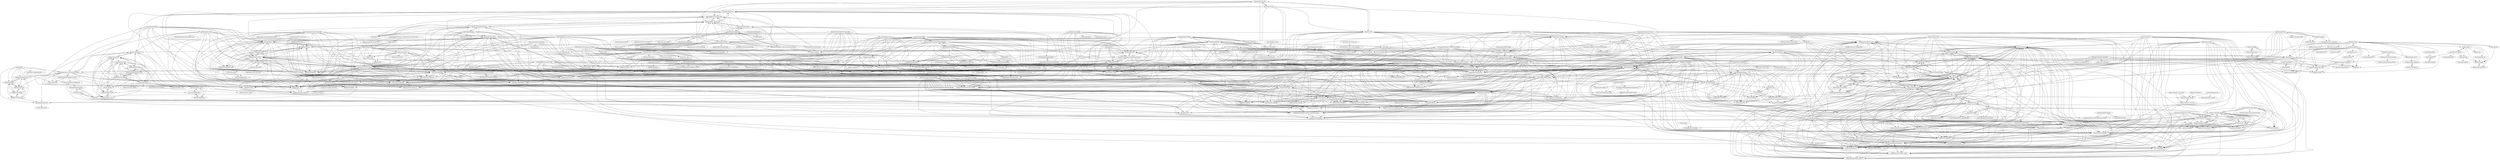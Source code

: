 digraph G {
"SuJunming/react-admin" -> "misaka14/v2ex-OC"
"SuJunming/react-admin" -> "NoneGG/aredis"
"SuJunming/react-admin" -> "KivyGogh/Coffee-Slice"
"SuJunming/react-admin" -> "zhanming0601/react-native-app"
"SuJunming/react-admin" -> "zhanming0601/ZMLive"
"SuJunming/react-admin" -> "hoythan/DFOXA-WordPressAPI"
"benhamner/MachineLearning.jl" -> "JuliaStats/MLBase.jl"
"benhamner/MachineLearning.jl" -> "compressed/BackpropNeuralNet.jl"
"PoplarZhaoYang/Semi-supervised_Neural_Network" -> "zhanming0601/react-native-app"
"PoplarZhaoYang/Semi-supervised_Neural_Network" -> "AmoyGenerator/generator"
"PoplarZhaoYang/Semi-supervised_Neural_Network" -> "Alecyrus/Allegro"
"jd-tiger/binlake" -> "jd-tiger/binlake-web"
"jd-tiger/binlake" -> "dearcode/sapper"
"jd-tiger/binlake" -> "tiglabs/vitess"
"jd-tiger/binlake" -> "jd-opensource/vtdriver"
"jd-tiger/binlake" -> "zssky/vitessdoc"
"ZhaZhengRefn/bridgeJs" -> "JZJJZJ/LinkedKeyboardView"
"AmoyGenerator/generator" -> "zhanming0601/react-native-app"
"AmoyGenerator/generator" -> "WymanLyu/WYNullView"
"AmoyGenerator/generator" -> "PoplarZhaoYang/Semi-supervised_Neural_Network"
"AmoyGenerator/generator" -> "Alecyrus/Allegro"
"AmoyGenerator/generator" -> "zhanming0601/ZMLive"
"AmoyGenerator/generator" -> "KivyGogh/Coffee-Slice"
"AmoyGenerator/generator" -> "jaychsu/react-native-reseau"
"AmoyGenerator/generator" -> "wlchn/regolar"
"AmoyGenerator/generator" -> "jaychsu/react-ie8-boilerplate"
"AmoyGenerator/generator" -> "PearInc/PearPlayer.js"
"Ev3rlasting/pyFP-Tree" -> "Laxenade/AnimeThemesChromeExtension"
"Ev3rlasting/pyFP-Tree" -> "sunkejl/artisan"
"Ev3rlasting/pyFP-Tree" -> "dwzabb/thinking-in-java-note"
"Ev3rlasting/pyFP-Tree" -> "wutong798/GettingAndCleaningData_Cousera"
"lindahua/Regression.jl" -> "lindahua/EmpiricalRisks.jl"
"henrymorgen/android-advanced-decode" -> "henrymorgen/android-advanced-light"
"ycliyang/LyGrid" -> "filelife/SnapseedImitation"
"dearcode/sapper" -> "hellotomcat/supersearch"
"hoythan/DFOXA-WordPressAPI" -> "zhanming0601/ZMLive"
"hoythan/DFOXA-WordPressAPI" -> "Alecyrus/Allegro"
"hoythan/DFOXA-WordPressAPI" -> "zhanming0601/react-native-app"
"jd-tiger/binlake-web" -> "hellotomcat/supersearch"
"jd-tiger/binlake-web" -> "dearcode/sapper"
"USTB-musion/qq-music" -> "Alecyrus/SpringX"
"USTB-musion/qq-music" -> "sjtutyx/coded-caching"
"ares333/php-curl" -> "phpnum/phpnum"
"ares333/php-curl" -> "ZhenhangTung/GoGym"
"ares333/php-curl" -> "mgttt/sptrader_nodejs"
"ares333/php-curl" -> "jiaopen/MRRouter"
"ares333/php-curl" -> "kyeremalprime/command-line-translate"
"ares333/php-curl" -> "robinleej/billund"
"ares333/php-curl" -> "Roxyhuang/weex-starter-kit"
"ares333/php-curl" -> "JZJJZJ/MSBlockButton"
"ares333/php-curl" -> "moumao/hexo-theme-Vateral"
"ares333/php-curl" -> "irext/web-com"
"ares333/php-curl" -> "mrlitong/protobuf"
"ares333/php-curl" -> "MengLeiGitHub/miniOrm-for-android"
"ares333/php-curl" -> "3fuyu/blog"
"ares333/php-curl" -> "jaychsu/react-native-reseau"
"ares333/php-curl" -> "afayp/Architecture"
"yangshangqi/The-Python-code-implements-aircraft-warfare" -> "happyte/plane"
"yangshangqi/The-Python-code-implements-aircraft-warfare" -> "jplayer-top/python_Aircraft-Wars"
"chubaodb/chubaodb" -> "jimdb-org/jimdb"
"rfyiamcool/kvdis" -> "rfyiamcool/pyLruCache"
"rfyiamcool/kvdis" -> "rfyiamcool/swift_rpc"
"jimdb-org/jimdb" -> "chubaodb/chubaodb"
"rfyiamcool/pyLruCache" -> "rfyiamcool/func_stats"
"rfyiamcool/pyLruCache" -> "rfyiamcool/kvdis"
"rfyiamcool/pyLruCache" -> "rfyiamcool/swift_rpc"
"baudtime/baudtime" -> "jimdb-org/jimdb"
"MuYunyun/create-react-doc" -> "rover5056/React-react_router-webpack"
"g707175425/CloudEditText" -> "jiazt/lol-web"
"g707175425/CloudEditText" -> "zhangfan6644777/Redux-cnode"
"g707175425/CloudEditText" -> "LMsgSendNilSelf/AlgebraicEngine-Fraction" ["e"=1]
"g707175425/CloudEditText" -> "finance-sh/randomjson"
"g707175425/CloudEditText" -> "luowenqi/JJScrollText" ["e"=1]
"g707175425/CloudEditText" -> "finance-sh/adaptive"
"g707175425/CloudEditText" -> "dicallc/RN-MEITUAN"
"g707175425/CloudEditText" -> "JZJJZJ/MSBlockButton"
"g707175425/CloudEditText" -> "Codefeater/Kaggle_Reuse_Code"
"finance-sh/adaptive" -> "zhoushengmufc/iosselect"
"finance-sh/adaptive" -> "zhoushengmufc/es6"
"finance-sh/adaptive" -> "zhoushengmufc/realmock"
"finance-sh/adaptive" -> "loyep/MSWebController"
"finance-sh/adaptive" -> "jiazt/lol-web"
"finance-sh/adaptive" -> "yedf/awkj"
"finance-sh/adaptive" -> "UsherYue/ActivedRouter"
"finance-sh/adaptive" -> "Graphicooooone/BayMax"
"finance-sh/adaptive" -> "g707175425/CloudEditText"
"finance-sh/adaptive" -> "edsum/SocketSet"
"finance-sh/adaptive" -> "edsum/ignoreFile"
"finance-sh/adaptive" -> "edsum/MMCollectionViewFlowLayout"
"finance-sh/adaptive" -> "edsum/NetWorkHelper"
"finance-sh/adaptive" -> "edsum/Hook"
"finance-sh/adaptive" -> "edsum/RunLoop"
"zeyu1993/ZZYQRCode" -> "linkenliu/MissCloudVue"
"zeyu1993/ZZYQRCode" -> "66pig/-jMusic"
"zeyu1993/ZZYQRCode" -> "moumao/hexo-theme-Vateral"
"zeyu1993/ZZYQRCode" -> "wustzoujing/WebSpider"
"zeyu1993/ZZYQRCode" -> "zeyu1993/ZZYQRCodeSwift"
"zeyu1993/ZZYQRCode" -> "cy-zheng/pyCreeper"
"zeyu1993/ZZYQRCode" -> "congyh/wechat-platform-SDK"
"zeyu1993/ZZYQRCode" -> "JZJJZJ/MSBlockButton"
"zeyu1993/ZZYQRCode" -> "rfyiamcool/uwsgi_cli"
"zeyu1993/ZZYQRCode" -> "jaychsu/react-native-reseau"
"zeyu1993/ZZYQRCode" -> "LMsgSendNilSelf/AlgebraicEngine-Fraction" ["e"=1]
"zeyu1993/ZZYQRCode" -> "robinleej/billund"
"zeyu1993/ZZYQRCode" -> "zhoujiping/build-your-own-php-framework"
"zeyu1993/ZZYQRCode" -> "18Gray/ProCamera"
"zeyu1993/ZZYQRCode" -> "lihengming/java-codes"
"lindahua/EmpiricalRisks.jl" -> "lindahua/SGDOptim.jl"
"imiskolee/mempool" -> "LiuYashion/react-redux-demo"
"imiskolee/mempool" -> "nikky6/lnmp"
"imiskolee/mempool" -> "hangg7/gradcrawler"
"lindahua/SGDOptim.jl" -> "lindahua/EmpiricalRisks.jl"
"hellotomcat/supersearch" -> "dearcode/sapper"
"jd-opensource/vtdriver" -> "jd-tiger/binlake"
"jd-opensource/vtdriver" -> "zr-hebo/sniffer-agent"
"jd-opensource/vtdriver" -> "zssky/vitessdoc"
"jd-opensource/vtdriver" -> "jimdb-org/jimdb"
"cap-ntu/Morph" -> "diguachaoren/RxLearn"
"cap-ntu/Morph" -> "liuchengli/SingleMaskView"
"cap-ntu/Morph" -> "sunjinshuai/swift-actual-combat"
"cap-ntu/Morph" -> "sunjinshuai/MYBannerCycleView"
"cap-ntu/Morph" -> "sunjinshuai/MBSlideMenu"
"cap-ntu/Morph" -> "songhaoreact/zhihu-live-react"
"cap-ntu/Morph" -> "zhanghang1989/Torch-Encoding-Layer"
"cap-ntu/Morph" -> "chooin/wechat-spa"
"cap-ntu/Morph" -> "mayuanyang/Mediator.Net"
"cap-ntu/Morph" -> "unsad/components-lib-"
"cap-ntu/Morph" -> "unsad/movie-web"
"cap-ntu/Morph" -> "sunjinshuai/ReactNative_Demo"
"cap-ntu/Morph" -> "DomonJi/monkov"
"cap-ntu/Morph" -> "lizhonghui/blog"
"cap-ntu/Morph" -> "filelife/SnapseedImitation"
"rfyiamcool/toproxy" -> "rfyiamcool/swift_rpc"
"rfyiamcool/toproxy" -> "rfyiamcool/uwsgi_cli"
"rfyiamcool/toproxy" -> "rfyiamcool/GeventCron"
"rfyiamcool/toproxy" -> "rfyiamcool/ProcessHandler"
"rfyiamcool/toproxy" -> "rfyiamcool/pyLruCache"
"rfyiamcool/toproxy" -> "rfyiamcool/kvdis"
"rfyiamcool/toproxy" -> "rfyiamcool/timerstack"
"rfyiamcool/toproxy" -> "rfyiamcool/flask_markdown_blog"
"rfyiamcool/toproxy" -> "rfyiamcool/worker_handler"
"rfyiamcool/toproxy" -> "rfyiamcool/func_stats"
"rfyiamcool/toproxy" -> "rfyiamcool/zhihu_mirror"
"rfyiamcool/toproxy" -> "rfyiamcool/profiler_online"
"rfyiamcool/toproxy" -> "rfyiamcool/tornado-threadpool"
"veficos/ulcer" -> "Wangchangchung/Data-Structures-And-Algorithm"
"veficos/ulcer" -> "cap-ntu/SatGraph"
"veficos/ulcer" -> "summer1914/wechat-sdk"
"veficos/ulcer" -> "Laxenade/PublicRest"
"veficos/ulcer" -> "DomonJi/InteractiveStarryNight"
"veficos/ulcer" -> "xiandanin/retrofit-rxjava-okhttp"
"veficos/ulcer" -> "YocyTang/Master"
"veficos/ulcer" -> "icetime17/CSSwiftExtension"
"veficos/ulcer" -> "zarathustr/FLAE"
"rfyiamcool/ProcessHandler" -> "rfyiamcool/GeventCron"
"rfyiamcool/ProcessHandler" -> "rfyiamcool/flask_markdown_blog"
"rfyiamcool/ProcessHandler" -> "rfyiamcool/swift_rpc"
"rfyiamcool/ProcessHandler" -> "rfyiamcool/uwsgi_cli"
"rfyiamcool/ProcessHandler" -> "rfyiamcool/toproxy"
"rfyiamcool/ProcessHandler" -> "rfyiamcool/func_stats"
"rfyiamcool/ProcessHandler" -> "rfyiamcool/kvdis"
"rfyiamcool/ProcessHandler" -> "rfyiamcool/pyLruCache"
"rfyiamcool/ProcessHandler" -> "rfyiamcool/timerstack"
"lizhonghui/blog" -> "filelife/SnapseedImitation"
"lizhonghui/blog" -> "MobileL/ThreadSqlite"
"lizhonghui/blog" -> "DomonJi/monkov"
"lizhonghui/blog" -> "yunzhu-li/blupig-gomoku"
"lizhonghui/blog" -> "ycliyang/LyGrid"
"lizhonghui/blog" -> "songhaoreact/zhihu-live-react"
"lizhonghui/blog" -> "diguachaoren/RxLearn"
"lizhonghui/blog" -> "sunjinshuai/ReactNative_Demo"
"lizhonghui/blog" -> "sunjinshuai/swift-actual-combat"
"lizhonghui/blog" -> "zarathustr/Fast_Complementary_Filter"
"lizhonghui/blog" -> "zhanghang1989/Torch-Encoding-Layer"
"lizhonghui/blog" -> "liuchengli/SingleMaskView"
"lizhonghui/blog" -> "hunterliy10/HuntersNews"
"lizhonghui/blog" -> "sunjinshuai/MYBannerCycleView"
"lizhonghui/blog" -> "sunjinshuai/MBSlideMenu"
"rfyiamcool/swift_rpc" -> "rfyiamcool/pyLruCache"
"rfyiamcool/swift_rpc" -> "rfyiamcool/GeventCron"
"rfyiamcool/swift_rpc" -> "rfyiamcool/toproxy"
"rfyiamcool/swift_rpc" -> "rfyiamcool/uwsgi_cli"
"rfyiamcool/swift_rpc" -> "rfyiamcool/timerstack"
"rfyiamcool/swift_rpc" -> "rfyiamcool/kvdis"
"rfyiamcool/swift_rpc" -> "rfyiamcool/ProcessHandler"
"rfyiamcool/swift_rpc" -> "rfyiamcool/func_stats"
"MoPellet/MPVPNManager" -> "MartinFromCodes/RICK_WX"
"MoPellet/MPVPNManager" -> "MoPellet/MPConfuse"
"MoPellet/MPVPNManager" -> "MoPellet/MPExitNotification"
"MoPellet/MPVPNManager" -> "zhoujiping/build-your-own-php-framework"
"MoPellet/MPVPNManager" -> "MoPellet/MPFileManager"
"MoPellet/MPVPNManager" -> "liangtongzhuo/blue-rest"
"MoPellet/MPVPNManager" -> "zanseven007/generator-zyy-h5"
"MoPellet/MPVPNManager" -> "czzj0212/ZJChart"
"MoPellet/MPVPNManager" -> "zenghf/bustracker"
"MoPellet/MPVPNManager" -> "wangwenbo0455/UIButton-touch.h"
"MoPellet/MPVPNManager" -> "IOSLZZ/JellyRefresh"
"rfyiamcool/GeventCron" -> "rfyiamcool/flask_markdown_blog"
"rfyiamcool/GeventCron" -> "rfyiamcool/uwsgi_cli"
"rfyiamcool/GeventCron" -> "rfyiamcool/swift_rpc"
"rfyiamcool/GeventCron" -> "rfyiamcool/timerstack"
"golmic/mafengwo-spider" -> "BobWang01/BaiduPictureCrawler"
"golmic/mafengwo-spider" -> "slimkit/plus"
"rfyiamcool/tornado-threadpool" -> "rfyiamcool/secure_queue"
"ProtobiaTech/HeyCommunity-frontend" -> "dev4living/HeyCommunity-backend"
"rfyiamcool/format_converter" -> "rfyiamcool/simple_db_api"
"rfyiamcool/expiredict" -> "rfyiamcool/simple_db_api"
"sunjinshuai/MBSlideMenu" -> "sunjinshuai/MYBannerCycleView"
"sunjinshuai/MBSlideMenu" -> "sunjinshuai/swift-actual-combat"
"sunjinshuai/MBSlideMenu" -> "sunjinshuai/ReactNative_Demo"
"rfyiamcool/simple_orm_mysql" -> "rfyiamcool/simple_db_api"
"rfyiamcool/simple_orm_mysql" -> "rfyiamcool/format_converter"
"rfyiamcool/profiler_online" -> "rfyiamcool/timerstack"
"rfyiamcool/simple_db_api" -> "rfyiamcool/format_converter"
"cap-ntu/UniCAP" -> "cap-ntu/SatGraph"
"cap-ntu/UniCAP" -> "diguachaoren/RxLearn"
"rfyiamcool/python-vim" -> "rfyiamcool/simple_db_api"
"rfyiamcool/python-vim" -> "rfyiamcool/python_rq_timer"
"rfyiamcool/secure_queue" -> "rfyiamcool/simple_db_api"
"zhoushengmufc/iosselect" -> "finance-sh/adaptive"
"zhoushengmufc/iosselect" -> "zhoushengmufc/es6"
"zhoushengmufc/iosselect" -> "zhoushengmufc/realmock"
"zhoushengmufc/iosselect" -> "zhangfangtaozft/ZFTPlayer"
"zhoushengmufc/iosselect" -> "Graphicooooone/BayMax"
"zhoushengmufc/iosselect" -> "LMsgSendNilSelf/AlgebraicEngine-Fraction" ["e"=1]
"zhoushengmufc/iosselect" -> "yogykwan/conFusion"
"zhoushengmufc/iosselect" -> "UsherYue/ActivedRouter"
"zhoushengmufc/iosselect" -> "typ0520/bizsocket"
"zhoushengmufc/iosselect" -> "dicallc/ionic3_angular4_JD"
"zhoushengmufc/iosselect" -> "loyep/MSWebController"
"zhoushengmufc/iosselect" -> "dicallc/RN-MEITUAN"
"zhoushengmufc/iosselect" -> "yhtml5/yhtml5-seed"
"zhoushengmufc/iosselect" -> "zeyu1993/ZZYQRCodeSwift"
"zhoushengmufc/iosselect" -> "zenghf/NMRTool"
"misaka14/v2ex-OC" -> "SuJunming/react-admin"
"misaka14/v2ex-OC" -> "NoneGG/aredis"
"misaka14/v2ex-OC" -> "zz11199222001/LocalNotification"
"misaka14/v2ex-OC" -> "KivyGogh/Coffee-Slice"
"misaka14/v2ex-OC" -> "Alecyrus/Allegro"
"misaka14/v2ex-OC" -> "2qif49lt/agent"
"misaka14/v2ex-OC" -> "zhanming0601/react-native-app"
"misaka14/v2ex-OC" -> "3fuyu/blog"
"miaolz123/samaritan" -> "littlewin-wang/vue-images"
"miaolz123/samaritan" -> "Mononster/Swift-CellAnimation"
"miaolz123/samaritan" -> "gislu/gochat"
"miaolz123/samaritan" -> "songhaoreact/zhihu-live-react"
"miaolz123/samaritan" -> "yunzhu-li/blupig-gomoku"
"miaolz123/samaritan" -> "sunjinshuai/ReactNative_Demo"
"miaolz123/samaritan" -> "diguachaoren/RxLearn"
"miaolz123/samaritan" -> "hunterliy10/HuntersNews"
"miaolz123/samaritan" -> "lizhonghui/blog"
"miaolz123/samaritan" -> "MobileL/ThreadSqlite"
"miaolz123/samaritan" -> "filelife/SnapseedImitation"
"miaolz123/samaritan" -> "zarathustr/Fast_Complementary_Filter"
"miaolz123/samaritan" -> "DomonJi/monkov"
"miaolz123/samaritan" -> "sunjinshuai/MBSlideMenu"
"miaolz123/samaritan" -> "sunjinshuai/MYBannerCycleView"
"cyuanxin/excel_export_import" -> "cyuanxin/spring-boot-jpa-hibernate-redis"
"cyuanxin/excel_export_import" -> "Laxenade/PublicRest"
"cyuanxin/excel_export_import" -> "summer1914/wechat-sdk"
"cyuanxin/excel_export_import" -> "cap-ntu/SatGraph"
"cyuanxin/excel_export_import" -> "veficos/ulcer"
"cyuanxin/excel_export_import" -> "YocyTang/Master"
"cyuanxin/excel_export_import" -> "zarathustr/FLAE"
"cyuanxin/excel_export_import" -> "DomonJi/InteractiveStarryNight"
"cyuanxin/excel_export_import" -> "huangyiminghappy/DisJob"
"cyuanxin/excel_export_import" -> "icetime17/CSSwiftExtension"
"cyuanxin/excel_export_import" -> "hunterliy10/HuntersNews"
"gislu/gochat" -> "littlewin-wang/vue-images"
"gislu/gochat" -> "gislu/goSocket"
"gislu/gochat" -> "miaolz123/samaritan"
"gislu/gochat" -> "Jonwing/morphling"
"gislu/gochat" -> "Mononster/Swift-CellAnimation"
"gislu/gochat" -> "MobileL/ThreadSqlite"
"gislu/gochat" -> "zhanghang1989/Torch-Encoding-Layer"
"gislu/gochat" -> "cenkai88/vue-svg-icon"
"jarrekk/Jalpc" -> "gislu/gochat"
"jarrekk/Jalpc" -> "littlewin-wang/vue-images"
"jarrekk/Jalpc" -> "MobileL/ThreadSqlite"
"jarrekk/Jalpc" -> "liuchengli/SingleMaskView"
"jarrekk/Jalpc" -> "diguachaoren/RxLearn"
"jarrekk/Jalpc" -> "filelife/SnapseedImitation"
"jarrekk/Jalpc" -> "DomonJi/monkov"
"jarrekk/Jalpc" -> "cenkai88/vue-svg-icon"
"jarrekk/Jalpc" -> "lizhonghui/blog"
"jarrekk/Jalpc" -> "chooin/wechat-spa"
"jarrekk/Jalpc" -> "Mononster/Swift-CellAnimation"
"jarrekk/Jalpc" -> "tfzh/encodeSVG"
"jarrekk/Jalpc" -> "mayuanyang/Mediator.Net"
"jarrekk/Jalpc" -> "cap-ntu/Morph"
"jarrekk/Jalpc" -> "zhanghang1989/Torch-Encoding-Layer"
"Oceanliao2/SchoolLife" -> "ismaelliang/YLLocalization"
"protobia/HeyCommunity" -> "ProtobiaTech/HeyCommunity-frontend"
"protobia/HeyCommunity" -> "HelloAmaizngLife/Diary"
"protobia/HeyCommunity" -> "jinzhuming/algorithm"
"protobia/HeyCommunity" -> "dev4living/HeyCommunity-backend"
"protobia/HeyCommunity" -> "JZJJZJ/LinkedKeyboardView"
"protobia/HeyCommunity" -> "frowhy/Authentication"
"protobia/HeyCommunity" -> "hangg7/gradcrawler"
"protobia/HeyCommunity" -> "foowaa/slach"
"summerHearts/AspectTrack" -> "xiandanin/retrofit-rxjava-okhttp"
"summerHearts/AspectTrack" -> "summer1914/wechat-sdk"
"summerHearts/AspectTrack" -> "Wangchangchung/Data-Structures-And-Algorithm"
"summerHearts/AspectTrack" -> "YocyTang/Master"
"jiaopen/MRRouter" -> "mgttt/sptrader_nodejs"
"jiaopen/MRRouter" -> "chaogao/node-pages-webpack-hot"
"jiaopen/MRRouter" -> "achao2013/Learning-To-Reinforcement-Learn"
"jiaopen/MRRouter" -> "sunkejl/artisan"
"UsherYue/ActivedRouter" -> "yogykwan/conFusion"
"UsherYue/ActivedRouter" -> "dicallc/RN-MEITUAN"
"UsherYue/ActivedRouter" -> "lianghao208/InstaFlickr"
"UsherYue/ActivedRouter" -> "TestSmirk/WelcomeView"
"UsherYue/ActivedRouter" -> "yogykwan/multi-user-blog"
"UsherYue/ActivedRouter" -> "Graphicooooone/BayMax"
"UsherYue/ActivedRouter" -> "zenghf/NMRTool"
"UsherYue/ActivedRouter" -> "thinkingsim/SpringBoot-mybatis-freemarker-demo"
"UsherYue/ActivedRouter" -> "Graphicooooone/GAVisualEffectView"
"UsherYue/ActivedRouter" -> "JZJJZJ/MSWeakProxy"
"UsherYue/ActivedRouter" -> "yogykwan/github-catalog"
"UsherYue/ActivedRouter" -> "crazydq/hytex"
"UsherYue/ActivedRouter" -> "coralf/NewsZero"
"UsherYue/ActivedRouter" -> "chaogao/jsmod-pc-vue"
"UsherYue/ActivedRouter" -> "loyep/MSWebController"
"taogeT/livetv_mining" -> "ismaelliang/YLLocalization"
"taogeT/livetv_mining" -> "Oceanliao2/SchoolLife"
"taogeT/livetv_mining" -> "huangyingqiu/YQDownloadButton"
"taogeT/livetv_mining" -> "hunterliy10/HuntersNews"
"taogeT/livetv_mining" -> "DevelopmentEngineer-DWQ/DWQPayManager"
"taogeT/livetv_mining" -> "LaurenceYang/EasyHttp"
"taogeT/livetv_mining" -> "diguachaoren/RxLearn"
"taogeT/livetv_mining" -> "songhaoreact/zhihu-live-react"
"taogeT/livetv_mining" -> "Mononster/Swift-CellAnimation"
"taogeT/livetv_mining" -> "mgttt/sptrader_nodejs"
"taogeT/livetv_mining" -> "afayp/Architecture"
"taogeT/livetv_mining" -> "YocyTang/Master"
"taogeT/livetv_mining" -> "ToadWoo/bookbox-wxapp"
"taogeT/livetv_mining" -> "Mellcap/MellPlayer"
"taogeT/livetv_mining" -> "zy445566/CustomerService"
"Wangchangchung/Data-structure" -> "Laxenade/PublicRest"
"Wangchangchung/Data-structure" -> "summer1914/wechat-sdk"
"Wangchangchung/Data-structure" -> "cap-ntu/SatGraph"
"Wangchangchung/Data-structure" -> "huangyiminghappy/DisJob"
"Wangchangchung/Data-structure" -> "veficos/ulcer"
"Wangchangchung/Data-structure" -> "Wangchangchung/Data-Structures-And-Algorithm"
"Wangchangchung/Data-structure" -> "YocyTang/Master"
"Wangchangchung/Data-structure" -> "DomonJi/InteractiveStarryNight"
"Wangchangchung/Data-structure" -> "jiushigan/Linkage_PullDownRefresh_ListView"
"leekangtaqi/GokuMVC" -> "leekangtaqi/ninjajs"
"dev4living/HeyCommunity-backend" -> "ProtobiaTech/HeyCommunity-frontend"
"zhanming0601/animationOne" -> "zhanming0601/animateTransitionPush"
"IOSLZZ/JellyRefresh" -> "MoPellet/MPFileManager"
"IOSLZZ/JellyRefresh" -> "wangwenbo0455/UIButton-touch.h"
"IOSLZZ/JellyRefresh" -> "czzj0212/ZJChart"
"imiskolee/litejob" -> "cniko/virkvm"
"imiskolee/litejob" -> "dingpuyu/WaterFall" ["e"=1]
"imiskolee/litejob" -> "LiuYashion/react-redux-demo"
"imiskolee/litejob" -> "zhangjia517/ComputerDirectory"
"imiskolee/litejob" -> "Roxyhuang/weex-starter-cli"
"kiruto/debug-bottle" -> "hoythan/DFOXA-WordPressAPI"
"kiruto/debug-bottle" -> "SuJunming/react-admin"
"kiruto/debug-bottle" -> "zhanming0601/ZMLive"
"kiruto/debug-bottle" -> "Alecyrus/Allegro"
"kiruto/debug-bottle" -> "jaychsu/react-native-reseau"
"kiruto/debug-bottle" -> "zzjzz9266a/ZJFlexibleLayout"
"kiruto/debug-bottle" -> "KivyGogh/Coffee-Slice"
"kiruto/debug-bottle" -> "WymanLyu/WYNullView"
"kiruto/debug-bottle" -> "AmoyGenerator/generator"
"kiruto/debug-bottle" -> "PoplarZhaoYang/Semi-supervised_Neural_Network"
"kiruto/debug-bottle" -> "nekocode/create-android-kotlin-app" ["e"=1]
"kiruto/debug-bottle" -> "philliphsu/BottomSheetPickers" ["e"=1]
"kiruto/debug-bottle" -> "zhanming0601/react-native-app"
"kiruto/debug-bottle" -> "athkalia/Just-Another-Android-App" ["e"=1]
"kiruto/debug-bottle" -> "nickbutcher/AnimatorDurationTile" ["e"=1]
"xiandanin/LoadingBar" -> "liuchengli/DateTimeHelper"
"xiandanin/LoadingBar" -> "a-jie/NgxAni"
"xiandanin/LoadingBar" -> "hunterliy10/HuntersNews"
"xiandanin/LoadingBar" -> "Wangchangchung/Data-Structures-And-Algorithm"
"xiandanin/LoadingBar" -> "liuchengli/SingleMaskView"
"xiandanin/LoadingBar" -> "xiandanin/retrofit-rxjava-okhttp"
"xiandanin/LoadingBar" -> "ismaelliang/YLLocalization"
"xiandanin/LoadingBar" -> "sunkejl/artisan"
"xiandanin/LoadingBar" -> "3fuyu/blog"
"xiandanin/LoadingBar" -> "Laxenade/AnimeThemesChromeExtension"
"xiandanin/LoadingBar" -> "dwzabb/thinking-in-java-note"
"xiandanin/LoadingBar" -> "diguachaoren/RxLearn"
"xiandanin/LoadingBar" -> "eztpl/eztpl"
"xiandanin/LoadingBar" -> "yangwuan55/SuperMVP"
"xiandanin/LoadingBar" -> "cap-ntu/SatGraph"
"zanseven007/generator-zyy-h5" -> "zenghf/bustracker"
"zanseven007/generator-zyy-h5" -> "liangtongzhuo/blue-rest"
"DomonJi/monkov" -> "filelife/SnapseedImitation"
"DomonJi/monkov" -> "lizhonghui/blog"
"DomonJi/monkov" -> "MobileL/ThreadSqlite"
"DomonJi/monkov" -> "ycliyang/LyGrid"
"DomonJi/monkov" -> "yunzhu-li/blupig-gomoku"
"DomonJi/monkov" -> "diguachaoren/RxLearn"
"DomonJi/monkov" -> "songhaoreact/zhihu-live-react"
"DomonJi/monkov" -> "reenWYJ/reen-sharding"
"DomonJi/monkov" -> "zarathustr/Fast_Complementary_Filter"
"DomonJi/monkov" -> "philchia/zen"
"DomonJi/monkov" -> "liuchengli/SingleMaskView"
"DomonJi/monkov" -> "sunjinshuai/swift-actual-combat"
"DomonJi/monkov" -> "mayuanyang/Mediator.Net"
"DomonJi/monkov" -> "zhanghang1989/Torch-Encoding-Layer"
"DomonJi/monkov" -> "sunjinshuai/ReactNative_Demo"
"hydraxman/hibeaver" -> "mrlitong/fpsgame"
"hydraxman/hibeaver" -> "ismaelliang/YLLocalization"
"hydraxman/hibeaver" -> "zx1988826/tin-flex" ["e"=1]
"hydraxman/hibeaver" -> "nailperry-zd/LazierTracker" ["e"=1]
"hydraxman/hibeaver" -> "N3-components/N3-components" ["e"=1]
"hydraxman/hibeaver" -> "zx1988826/loadme"
"hydraxman/hibeaver" -> "taogeT/livetv_mining"
"hydraxman/hibeaver" -> "tfzh/encodeSVG"
"hydraxman/hibeaver" -> "ToadWoo/bookbox-wxapp"
"hydraxman/hibeaver" -> "Oceanliao2/SchoolLife"
"hydraxman/hibeaver" -> "zarathustr/Fast_Complementary_Filter"
"hydraxman/hibeaver" -> "afayp/Architecture"
"hydraxman/hibeaver" -> "hunterliy10/HuntersNews"
"hydraxman/hibeaver" -> "littlewin-wang/vue-images"
"hydraxman/hibeaver" -> "diguachaoren/RxLearn"
"zarathustr/Fast_Complementary_Filter" -> "songhaoreact/zhihu-live-react"
"zarathustr/Fast_Complementary_Filter" -> "yunzhu-li/blupig-gomoku"
"zarathustr/Fast_Complementary_Filter" -> "filelife/SnapseedImitation"
"zarathustr/Fast_Complementary_Filter" -> "sunjinshuai/ReactNative_Demo"
"zarathustr/Fast_Complementary_Filter" -> "lizhonghui/blog"
"zarathustr/Fast_Complementary_Filter" -> "DomonJi/monkov"
"zarathustr/Fast_Complementary_Filter" -> "sunjinshuai/swift-actual-combat"
"zarathustr/Fast_Complementary_Filter" -> "diguachaoren/RxLearn"
"dearcode/candy" -> "dearcode/crab"
"dearcode/candy" -> "imdreamrunner/js-file-worker"
"dearcode/candy" -> "yedf/awkj"
"dearcode/candy" -> "imdreamrunner/js-id-number"
"dearcode/candy" -> "imdreamrunner/md5-webworker"
"dearcode/candy" -> "TooWalker/TWWB"
"dearcode/candy" -> "dearcode/sapper"
"dearcode/candy" -> "jiazt/lol-web"
"dearcode/candy" -> "GoBelieveIO/im_service" ["e"=1]
"dearcode/candy" -> "jd-tiger/binlake"
"dearcode/candy" -> "oikomi/FishChatServer2" ["e"=1]
"dearcode/candy" -> "memoiry/LightML.jl"
"dearcode/candy" -> "GoJingyuan/GJyAutoLogin"
"icetime17/CSSwiftExtension" -> "YocyTang/Master"
"icetime17/CSSwiftExtension" -> "hunterliy10/HuntersNews"
"icetime17/CSSwiftExtension" -> "cap-ntu/SatGraph"
"icetime17/CSSwiftExtension" -> "summer1914/wechat-sdk"
"icetime17/CSSwiftExtension" -> "zarathustr/FLAE"
"icetime17/CSSwiftExtension" -> "MrJiao/SpiderJackson"
"icetime17/CSSwiftExtension" -> "huangyiminghappy/DisJob"
"icetime17/CSSwiftExtension" -> "DomonJi/InteractiveStarryNight"
"icetime17/CSSwiftExtension" -> "Wangchangchung/Data-Structures-And-Algorithm"
"phpnum/phpnum" -> "congyh/wechat-platform-SDK"
"phpnum/phpnum" -> "JZJJZJ/MSBlockButton"
"phpnum/phpnum" -> "cy-zheng/pyCreeper"
"yunzhu-li/blupig-gomoku" -> "filelife/SnapseedImitation"
"yunzhu-li/blupig-gomoku" -> "songhaoreact/zhihu-live-react"
"yunzhu-li/blupig-gomoku" -> "DomonJi/monkov"
"yunzhu-li/blupig-gomoku" -> "lizhonghui/blog"
"yunzhu-li/blupig-gomoku" -> "diguachaoren/RxLearn"
"yunzhu-li/blupig-gomoku" -> "zarathustr/Fast_Complementary_Filter"
"yunzhu-li/blupig-gomoku" -> "MobileL/ThreadSqlite"
"yunzhu-li/blupig-gomoku" -> "sunjinshuai/ReactNative_Demo"
"yunzhu-li/blupig-gomoku" -> "ycliyang/LyGrid"
"yunzhu-li/blupig-gomoku" -> "sunjinshuai/swift-actual-combat"
"yunzhu-li/blupig-gomoku" -> "Mononster/Swift-CellAnimation"
"yunzhu-li/blupig-gomoku" -> "liuchengli/SingleMaskView"
"yunzhu-li/blupig-gomoku" -> "philchia/zen"
"yunzhu-li/blupig-gomoku" -> "littlewin-wang/vue-images"
"yunzhu-li/blupig-gomoku" -> "zhanghang1989/Torch-Encoding-Layer"
"FortuneDream/PocketMusic" -> "wlchn/regolar"
"zhanming0601/animateTransitionPush" -> "zhanming0601/animationOne"
"zhanming0601/animateTransitionPush" -> "WymanLyu/WYNullView"
"sunjinshuai/swift-actual-combat" -> "sunjinshuai/ReactNative_Demo"
"sunjinshuai/swift-actual-combat" -> "sunjinshuai/MYBannerCycleView"
"happyte/plane" -> "happyte/sort"
"happyte/plane" -> "happyte/buyhouse"
"happyte/plane" -> "happyte/tickets"
"cyberdb/Cloudroid" -> "GhostTomX/Simple-Virtual-Dom"
"cyberdb/Cloudroid" -> "tzuyangliu/UIDebuggingInformationOverlay"
"zx1988826/loadme" -> "hydraxman/hibeaver"
"zx1988826/loadme" -> "N3-components/N3-components" ["e"=1]
"zx1988826/loadme" -> "zx1988826/tin-flex" ["e"=1]
"2qif49lt/agent" -> "zz11199222001/LocalNotification"
"MengLeiGitHub/miniOrm-for-android" -> "654277633/nuwa2"
"yhtml5/yhtml5-seed" -> "coralf/NewsZero"
"yhtml5/yhtml5-seed" -> "yogykwan/conFusion"
"yhtml5/yhtml5-seed" -> "crazydq/hytex"
"rfyiamcool/zhihu_mirror" -> "rfyiamcool/aiohttp_login"
"MobileL/ThreadSqlite" -> "filelife/SnapseedImitation"
"MobileL/ThreadSqlite" -> "lizhonghui/blog"
"MobileL/ThreadSqlite" -> "DomonJi/monkov"
"KivyGogh/Coffee-Slice" -> "jaychsu/react-native-reseau"
"KivyGogh/Coffee-Slice" -> "zhanming0601/ZMLive"
"KivyGogh/Coffee-Slice" -> "phpnum/phpnum"
"KivyGogh/Coffee-Slice" -> "kyeremalprime/command-line-translate"
"KivyGogh/Coffee-Slice" -> "mgttt/sptrader_nodejs"
"KivyGogh/Coffee-Slice" -> "jaychsu/react-ie8-boilerplate"
"KivyGogh/Coffee-Slice" -> "JZJJZJ/MSBlockButton"
"KivyGogh/Coffee-Slice" -> "zhanming0601/react-native-app"
"KivyGogh/Coffee-Slice" -> "shmxybfq/TFEasyCoder"
"KivyGogh/Coffee-Slice" -> "MengLeiGitHub/miniOrm-for-android"
"KivyGogh/Coffee-Slice" -> "654277633/nuwa2"
"KivyGogh/Coffee-Slice" -> "robinleej/billund"
"KivyGogh/Coffee-Slice" -> "WymanLyu/WYNullView"
"TooWalker/TWWB" -> "imdreamrunner/js-file-worker"
"rfyiamcool/timerstack" -> "rfyiamcool/GeventCron"
"rfyiamcool/timerstack" -> "rfyiamcool/aiohttp_login"
"rfyiamcool/timerstack" -> "rfyiamcool/zhihu_mirror"
"rfyiamcool/timerstack" -> "rfyiamcool/func_stats"
"rfyiamcool/timerstack" -> "rfyiamcool/profiler_online"
"rfyiamcool/timerstack" -> "rfyiamcool/RingTimer"
"rfyiamcool/timerstack" -> "rfyiamcool/pyLruCache"
"rfyiamcool/timerstack" -> "rfyiamcool/worker_handler"
"rfyiamcool/func_stats" -> "rfyiamcool/pyLruCache"
"edsum/Hook" -> "edsum/ignoreFile"
"edsum/Hook" -> "edsum/MMCollectionViewFlowLayout"
"edsum/Hook" -> "edsum/NetWorkHelper"
"edsum/Hook" -> "edsum/RunLoop"
"edsum/Hook" -> "edsum/SocketSet"
"yangwuan55/SuperAdapter" -> "Chan-Chun/cc-audiobuffer"
"yangwuan55/SuperAdapter" -> "yangwuan55/SuperMVP"
"LaurenceYang/Android_article" -> "LaurenceYang/tinker-dex-dump"
"LaurenceYang/Android_article" -> "LaurenceYang/EasyHttp"
"LaurenceYang/Android_article" -> "LaurenceYang/fresco"
"happyte/buyhouse" -> "Roxyhuang/weex-starter-cli"
"happyte/buyhouse" -> "happyte/sort"
"happyte/buyhouse" -> "cniko/virkvm"
"happyte/buyhouse" -> "jinzhuming/algorithm"
"happyte/buyhouse" -> "dingpuyu/WaterFall" ["e"=1]
"happyte/buyhouse" -> "happyte/flask-blog"
"happyte/buyhouse" -> "Andy1984/AORangeSlider"
"happyte/buyhouse" -> "unsad/movie-web"
"happyte/buyhouse" -> "imiskolee/litejob"
"happyte/buyhouse" -> "irext/web-com"
"happyte/buyhouse" -> "chaogao/jsmod-pc-vue"
"happyte/buyhouse" -> "wustzoujing/WebSpider"
"happyte/buyhouse" -> "MengLeiGitHub/miniOrm-for-android"
"happyte/buyhouse" -> "moumao/hexo-theme-Vateral"
"happyte/buyhouse" -> "zenghf/bustracker"
"slimkit/plus" -> "tfzh/encodeSVG"
"slimkit/plus" -> "filelife/SnapseedImitation"
"slimkit/plus" -> "zarathustr/Fast_Complementary_Filter"
"slimkit/plus" -> "ycliyang/LyGrid"
"slimkit/plus" -> "DomonJi/monkov"
"slimkit/plus" -> "MobileL/ThreadSqlite"
"slimkit/plus" -> "wustzoujing/WebSpider"
"slimkit/plus" -> "lizhonghui/blog"
"slimkit/plus" -> "yunzhu-li/blupig-gomoku"
"slimkit/plus" -> "mrlitong/fpsgame"
"slimkit/plus" -> "philchia/zen"
"slimkit/plus" -> "notadd/notadd" ["e"=1]
"slimkit/plus" -> "reenWYJ/reen-sharding"
"slimkit/plus" -> "66pig/-jMusic"
"slimkit/plus" -> "MengLeiGitHub/miniOrm-for-android"
"reenWYJ/aude-distributed-spider-framework" -> "reenWYJ/aude-mvc"
"reenWYJ/aude-distributed-spider-framework" -> "reenWYJ/aude-distributed-rpc-framework"
"reenWYJ/aude-distributed-spider-framework" -> "reenWYJ/aude-job-scheduler"
"reenWYJ/aude-distributed-spider-framework" -> "nexxxxxxx/nex-queue-race"
"littlewin-wang/vue-images" -> "gislu/gochat"
"littlewin-wang/vue-images" -> "Mononster/Swift-CellAnimation"
"littlewin-wang/vue-images" -> "songhaoreact/zhihu-live-react"
"littlewin-wang/vue-images" -> "sunjinshuai/ReactNative_Demo"
"littlewin-wang/vue-images" -> "yunzhu-li/blupig-gomoku"
"littlewin-wang/vue-images" -> "miaolz123/samaritan"
"littlewin-wang/vue-images" -> "zarathustr/Fast_Complementary_Filter"
"littlewin-wang/vue-images" -> "MobileL/ThreadSqlite"
"littlewin-wang/vue-images" -> "filelife/SnapseedImitation"
"littlewin-wang/vue-images" -> "lizhonghui/blog"
"littlewin-wang/vue-images" -> "sunjinshuai/swift-actual-combat"
"littlewin-wang/vue-images" -> "DomonJi/monkov"
"littlewin-wang/vue-images" -> "diguachaoren/RxLearn"
"littlewin-wang/vue-images" -> "ycliyang/LyGrid"
"littlewin-wang/vue-images" -> "liuchengli/SingleMaskView"
"cenkai88/vue-svg-icon" -> "Jonwing/morphling"
"cenkai88/vue-svg-icon" -> "gislu/goSocket"
"cenkai88/vue-svg-icon" -> "gislu/gochat"
"cenkai88/vue-svg-icon" -> "littlewin-wang/vue-images"
"cenkai88/vue-svg-icon" -> "chissycode/Android-The-Seekers"
"cenkai88/vue-svg-icon" -> "chissycode/cocos-Yuan"
"cenkai88/vue-svg-icon" -> "chissycode/SpringMVC-LianbangTrans"
"cenkai88/vue-svg-icon" -> "tfzh/encodeSVG"
"cenkai88/vue-svg-icon" -> "miaolz123/samaritan"
"cenkai88/vue-svg-icon" -> "MobileL/ThreadSqlite"
"cenkai88/vue-svg-icon" -> "filelife/SnapseedImitation"
"cenkai88/vue-svg-icon" -> "liuchengli/SingleMaskView"
"cenkai88/vue-svg-icon" -> "summerHearts/AspectTrack"
"cenkai88/vue-svg-icon" -> "jarrekk/Jalpc"
"cenkai88/vue-svg-icon" -> "lizhonghui/blog"
"chooin/wechat-spa" -> "liuchengli/SingleMaskView"
"chooin/wechat-spa" -> "diguachaoren/RxLearn"
"chooin/wechat-spa" -> "sunjinshuai/swift-actual-combat"
"chooin/wechat-spa" -> "filelife/SnapseedImitation"
"chooin/wechat-spa" -> "DomonJi/monkov"
"chooin/wechat-spa" -> "sunjinshuai/MYBannerCycleView"
"chooin/wechat-spa" -> "MobileL/ThreadSqlite"
"chooin/wechat-spa" -> "sunjinshuai/MBSlideMenu"
"chooin/wechat-spa" -> "zhanghang1989/Torch-Encoding-Layer"
"chooin/wechat-spa" -> "lizhonghui/blog"
"chooin/wechat-spa" -> "cap-ntu/Morph"
"chooin/wechat-spa" -> "mayuanyang/Mediator.Net"
"chooin/wechat-spa" -> "yunzhu-li/blupig-gomoku"
"chooin/wechat-spa" -> "songhaoreact/zhihu-live-react"
"chooin/wechat-spa" -> "sunjinshuai/ReactNative_Demo"
"typ0520/bizsocket" -> "yhtml5/yhtml5-seed"
"typ0520/bizsocket" -> "coralf/NewsZero"
"typ0520/bizsocket" -> "yogykwan/conFusion"
"typ0520/bizsocket" -> "Graphicooooone/BayMax"
"typ0520/bizsocket" -> "zhangfangtaozft/ZFTPlayer"
"typ0520/bizsocket" -> "crazydq/hytex"
"typ0520/bizsocket" -> "zenghf/NMRTool"
"typ0520/bizsocket" -> "chaogao/jsmod-pc-vue"
"typ0520/bizsocket" -> "thinkingsim/SpringBoot-mybatis-freemarker-demo"
"typ0520/bizsocket" -> "lianghao208/InstaFlickr"
"typ0520/bizsocket" -> "TestSmirk/WelcomeView"
"typ0520/bizsocket" -> "yogykwan/multi-user-blog"
"typ0520/bizsocket" -> "Graphicooooone/GAVisualEffectView"
"typ0520/bizsocket" -> "zhoushengmufc/es6"
"typ0520/bizsocket" -> "UsherYue/ActivedRouter"
"mayuanyang/Mediator.Net" -> "diguachaoren/RxLearn"
"mayuanyang/Mediator.Net" -> "sunjinshuai/swift-actual-combat"
"mayuanyang/Mediator.Net" -> "zhanghang1989/Torch-Encoding-Layer"
"mayuanyang/Mediator.Net" -> "DomonJi/monkov"
"mayuanyang/Mediator.Net" -> "sunjinshuai/MYBannerCycleView"
"mayuanyang/Mediator.Net" -> "sunjinshuai/MBSlideMenu"
"mayuanyang/Mediator.Net" -> "lizhonghui/blog"
"mayuanyang/Mediator.Net" -> "MobileL/ThreadSqlite"
"mayuanyang/Mediator.Net" -> "liuchengli/SingleMaskView"
"mayuanyang/Mediator.Net" -> "sunjinshuai/ReactNative_Demo"
"mayuanyang/Mediator.Net" -> "filelife/SnapseedImitation"
"mayuanyang/Mediator.Net" -> "yunzhu-li/blupig-gomoku"
"mayuanyang/Mediator.Net" -> "songhaoreact/zhihu-live-react"
"mayuanyang/Mediator.Net" -> "chooin/wechat-spa"
"mayuanyang/Mediator.Net" -> "hunterliy10/HuntersNews"
"huangyiminghappy/DisJob" -> "cap-ntu/SatGraph"
"huangyiminghappy/DisJob" -> "icetime17/CSSwiftExtension"
"huangyiminghappy/DisJob" -> "hunterliy10/HuntersNews"
"huangyiminghappy/DisJob" -> "YocyTang/Master"
"huangyiminghappy/DisJob" -> "Laxenade/PublicRest"
"huangyiminghappy/DisJob" -> "summer1914/wechat-sdk"
"DomonJi/InteractiveStarryNight" -> "cap-ntu/SatGraph"
"DomonJi/InteractiveStarryNight" -> "Wangchangchung/Data-Structures-And-Algorithm"
"DomonJi/InteractiveStarryNight" -> "summer1914/wechat-sdk"
"DomonJi/InteractiveStarryNight" -> "icetime17/CSSwiftExtension"
"DomonJi/InteractiveStarryNight" -> "YocyTang/Master"
"DomonJi/InteractiveStarryNight" -> "veficos/ulcer"
"DomonJi/InteractiveStarryNight" -> "hunterliy10/HuntersNews"
"tfzh/encodeSVG" -> "shmxybfq/TFEasyCoder"
"tfzh/encodeSVG" -> "654277633/nuwa2"
"gislu/goSocket" -> "Jonwing/morphling"
"gislu/goSocket" -> "gislu/gochat"
"gislu/goSocket" -> "chissycode/Android-The-Seekers"
"gislu/goSocket" -> "chissycode/cocos-Yuan"
"gislu/goSocket" -> "chissycode/SpringMVC-LianbangTrans"
"gislu/goSocket" -> "cenkai88/vue-svg-icon"
"gislu/goSocket" -> "littlewin-wang/vue-images"
"gislu/goSocket" -> "YocyTang/Master"
"gislu/goSocket" -> "summerHearts/AspectTrack"
"gislu/goSocket" -> "MrJiao/SpiderJackson"
"gislu/goSocket" -> "hunterliy10/HuntersNews"
"gislu/goSocket" -> "icetime17/CSSwiftExtension"
"gislu/goSocket" -> "liuchengli/SingleMaskView"
"gislu/goSocket" -> "MobileL/ThreadSqlite"
"gislu/goSocket" -> "huangyiminghappy/DisJob"
"Jonwing/morphling" -> "chissycode/cocos-Yuan"
"Jonwing/morphling" -> "chissycode/Android-The-Seekers"
"Jonwing/morphling" -> "chissycode/SpringMVC-LianbangTrans"
"Jonwing/morphling" -> "gislu/goSocket"
"mankind-evolve/lzandroid" -> "foowaa/noteblog"
"NoneGG/aredis" -> "MengLeiGitHub/miniOrm-for-android"
"NoneGG/aredis" -> "654277633/nuwa2"
"NoneGG/aredis" -> "shmxybfq/TFEasyCoder"
"NoneGG/aredis" -> "frowhy/Authentication"
"NoneGG/aredis" -> "wustzoujing/WebSpider"
"NoneGG/aredis" -> "tfzh/encodeSVG"
"NoneGG/aredis" -> "ismaelliang/YLLocalization"
"NoneGG/aredis" -> "HelloAmaizngLife/Diary"
"NoneGG/aredis" -> "Oceanliao2/SchoolLife"
"NoneGG/aredis" -> "taogeT/livetv_mining"
"NoneGG/aredis" -> "mrlitong/fpsgame"
"NoneGG/aredis" -> "hangg7/gradcrawler"
"NoneGG/aredis" -> "hunterliy10/HuntersNews"
"NoneGG/aredis" -> "huangyingqiu/YQDownloadButton"
"NoneGG/aredis" -> "SuJunming/react-admin"
"songhaoreact/weixin" -> "zarathustr/FLAE"
"songhaoreact/weixin" -> "sunjinshuai/MYBannerCycleView"
"songhaoreact/weixin" -> "sunjinshuai/swift-actual-combat"
"songhaoreact/weixin" -> "sunjinshuai/MBSlideMenu"
"songhaoreact/weixin" -> "sunjinshuai/ReactNative_Demo"
"songhaoreact/weixin" -> "hunterliy10/HuntersNews"
"songhaoreact/weixin" -> "YocyTang/Master"
"songhaoreact/weixin" -> "zhanghang1989/Torch-Encoding-Layer"
"songhaoreact/weixin" -> "MrJiao/SpiderJackson"
"songhaoreact/weixin" -> "mayuanyang/Mediator.Net"
"songhaoreact/weixin" -> "icetime17/CSSwiftExtension"
"songhaoreact/weixin" -> "diguachaoren/RxLearn"
"songhaoreact/weixin" -> "summer1914/wechat-sdk"
"songhaoreact/weixin" -> "lizhonghui/blog"
"songhaoreact/weixin" -> "DomonJi/monkov"
"zhoushengmufc/es6" -> "zhoushengmufc/realmock"
"zhoushengmufc/es6" -> "Graphicooooone/BayMax"
"zhoushengmufc/es6" -> "zhangfangtaozft/ZFTPlayer"
"zhoushengmufc/es6" -> "finance-sh/adaptive"
"zhoushengmufc/es6" -> "zhoushengmufc/iosselect"
"zhoushengmufc/es6" -> "yogykwan/conFusion"
"zhoushengmufc/es6" -> "UsherYue/ActivedRouter"
"zhoushengmufc/es6" -> "zenghf/NMRTool"
"zhoushengmufc/es6" -> "loyep/MSWebController"
"zhoushengmufc/es6" -> "coralf/NewsZero"
"zhoushengmufc/es6" -> "Graphicooooone/GAVisualEffectView"
"zhoushengmufc/es6" -> "zeyu1993/ZZYQRCodeSwift"
"zhoushengmufc/es6" -> "LMsgSendNilSelf/AlgebraicEngine-Fraction" ["e"=1]
"CyrilFeng/ruyi" -> "achao2013/Learning-To-Reinforcement-Learn"
"CyrilFeng/ruyi" -> "mgttt/sptrader_nodejs"
"CyrilFeng/ruyi" -> "jiaopen/MRRouter"
"CyrilFeng/ruyi" -> "shmxybfq/TFDemos"
"happyte/flask-blog" -> "Roxyhuang/weex-starter-kit"
"happyte/flask-blog" -> "wustzoujing/WebSpider"
"happyte/flask-blog" -> "happyte/buyhouse"
"happyte/flask-blog" -> "66pig/-jMusic"
"happyte/flask-blog" -> "moumao/hexo-theme-Vateral"
"happyte/flask-blog" -> "Roxyhuang/weex-starter-cli"
"happyte/flask-blog" -> "happyte/sort"
"happyte/flask-blog" -> "MengLeiGitHub/miniOrm-for-android"
"happyte/flask-blog" -> "jinzhuming/algorithm"
"happyte/flask-blog" -> "chaogao/jsmod-pc-vue"
"happyte/flask-blog" -> "mankind-evolve/lzandroid"
"happyte/flask-blog" -> "unsad/vue-music-app"
"happyte/flask-blog" -> "zarathustr/Fast_Complementary_Filter"
"happyte/flask-blog" -> "Andy1984/AORangeSlider"
"happyte/flask-blog" -> "linkenliu/MissCloudVue"
"zhanghang1989/Torch-Encoding-Layer" -> "sunjinshuai/MYBannerCycleView"
"zhanghang1989/Torch-Encoding-Layer" -> "sunjinshuai/MBSlideMenu"
"zhanghang1989/Torch-Encoding-Layer" -> "diguachaoren/RxLearn"
"zhanghang1989/Torch-Encoding-Layer" -> "sunjinshuai/swift-actual-combat"
"zhanghang1989/Torch-Encoding-Layer" -> "MobileL/ThreadSqlite"
"zhanghang1989/Torch-Encoding-Layer" -> "sunjinshuai/ReactNative_Demo"
"zhanghang1989/Torch-Encoding-Layer" -> "liuchengli/SingleMaskView"
"zhanghang1989/Torch-Encoding-Layer" -> "lizhonghui/blog"
"zhanghang1989/Torch-Encoding-Layer" -> "mayuanyang/Mediator.Net"
"zhanghang1989/Torch-Encoding-Layer" -> "zarathustr/FLAE"
"zhanghang1989/Torch-Encoding-Layer" -> "YocyTang/Master"
"zhanghang1989/Torch-Encoding-Layer" -> "DomonJi/monkov"
"zhanghang1989/Torch-Encoding-Layer" -> "hunterliy10/HuntersNews"
"zhanghang1989/Torch-Encoding-Layer" -> "filelife/SnapseedImitation"
"zhanghang1989/Torch-Encoding-Layer" -> "yunzhu-li/blupig-gomoku"
"chbo297/CCZoomTransition" -> "reenWYJ/reen-sharding"
"chbo297/CCZoomTransition" -> "MobileL/ThreadSqlite"
"chbo297/CCZoomTransition" -> "philchia/zen"
"chbo297/CCZoomTransition" -> "filelife/SnapseedImitation"
"chbo297/CCZoomTransition" -> "lizhonghui/blog"
"chbo297/CCZoomTransition" -> "songhaoreact/zhihu-live-react"
"chbo297/CCZoomTransition" -> "sunjinshuai/ReactNative_Demo"
"chbo297/CCZoomTransition" -> "jeremy-song/WonderMusic"
"chbo297/CCZoomTransition" -> "sunjinshuai/swift-actual-combat"
"chbo297/CCZoomTransition" -> "DomonJi/monkov"
"chbo297/CCZoomTransition" -> "diguachaoren/RxLearn"
"chbo297/CCZoomTransition" -> "yunzhu-li/blupig-gomoku"
"chbo297/CCZoomTransition" -> "onlyhom/sliderBar.js"
"chbo297/CCZoomTransition" -> "mrlitong/fpsgame"
"chbo297/CCZoomTransition" -> "zarathustr/Fast_Complementary_Filter"
"shmxybfq/TFDemos" -> "sunkejl/artisan"
"shmxybfq/TFDemos" -> "achao2013/Learning-To-Reinforcement-Learn"
"shmxybfq/TFDemos" -> "mgttt/sptrader_nodejs"
"shmxybfq/TFDemos" -> "jiaopen/MRRouter"
"shmxybfq/TFDemos" -> "Laxenade/AnimeThemesChromeExtension"
"shmxybfq/TFDemos" -> "dwzabb/thinking-in-java-note"
"shmxybfq/TFDemos" -> "zy445566/CustomerService"
"shmxybfq/TFDemos" -> "chaogao/node-pages-webpack-hot"
"shmxybfq/TFDemos" -> "eztpl/eztpl"
"shmxybfq/TFDemos" -> "ismaelliang/YLLocalization"
"filelife/SnapseedImitation" -> "MobileL/ThreadSqlite"
"filelife/SnapseedImitation" -> "lizhonghui/blog"
"filelife/SnapseedImitation" -> "DomonJi/monkov"
"filelife/SnapseedImitation" -> "ycliyang/LyGrid"
"filelife/SnapseedImitation" -> "yunzhu-li/blupig-gomoku"
"filelife/SnapseedImitation" -> "songhaoreact/zhihu-live-react"
"filelife/SnapseedImitation" -> "reenWYJ/reen-sharding"
"filelife/SnapseedImitation" -> "diguachaoren/RxLearn"
"filelife/SnapseedImitation" -> "zarathustr/Fast_Complementary_Filter"
"filelife/SnapseedImitation" -> "philchia/zen"
"filelife/SnapseedImitation" -> "liuchengli/SingleMaskView"
"filelife/SnapseedImitation" -> "sunjinshuai/ReactNative_Demo"
"reenWYJ/aude-distributed-rpc-framework" -> "reenWYJ/aude-job-scheduler"
"reenWYJ/aude-distributed-rpc-framework" -> "reenWYJ/aude-mvc"
"reenWYJ/aude-distributed-rpc-framework" -> "nexxxxxxx/nex-queue-race"
"reenWYJ/aude-distributed-rpc-framework" -> "reenWYJ/aude-distributed-spider-framework"
"reenWYJ/aude-job-scheduler" -> "reenWYJ/aude-distributed-rpc-framework"
"reenWYJ/aude-job-scheduler" -> "reenWYJ/aude-mvc"
"reenWYJ/aude-job-scheduler" -> "nexxxxxxx/nex-queue-race"
"reenWYJ/aude-job-scheduler" -> "reenWYJ/aude-distributed-spider-framework"
"nexxxxxxx/nex-queue-race" -> "reenWYJ/aude-distributed-rpc-framework"
"nexxxxxxx/nex-queue-race" -> "reenWYJ/aude-job-scheduler"
"nexxxxxxx/nex-queue-race" -> "reenWYJ/aude-mvc"
"nexxxxxxx/nex-queue-race" -> "reenWYJ/aude-distributed-spider-framework"
"reenWYJ/reen-sharding" -> "philchia/zen"
"reenWYJ/reen-sharding" -> "reenWYJ/aude-job-scheduler"
"reenWYJ/reen-sharding" -> "filelife/SnapseedImitation"
"reenWYJ/reen-sharding" -> "reenWYJ/aude-distributed-rpc-framework"
"reenWYJ/reen-sharding" -> "reenWYJ/aude-mvc"
"reenWYJ/reen-sharding" -> "DomonJi/monkov"
"reenWYJ/reen-sharding" -> "reenWYJ/aude-distributed-spider-framework"
"reenWYJ/reen-sharding" -> "nexxxxxxx/nex-queue-race"
"reenWYJ/reen-sharding" -> "chbo297/CCZoomTransition"
"reenWYJ/reen-sharding" -> "ycliyang/LyGrid"
"reenWYJ/reen-sharding" -> "mrlitong/fpsgame"
"reenWYJ/reen-sharding" -> "MobileL/ThreadSqlite"
"reenWYJ/reen-sharding" -> "yunzhu-li/blupig-gomoku"
"reenWYJ/aude-mvc" -> "reenWYJ/aude-distributed-rpc-framework"
"reenWYJ/aude-mvc" -> "reenWYJ/aude-job-scheduler"
"reenWYJ/aude-mvc" -> "reenWYJ/aude-distributed-spider-framework"
"reenWYJ/aude-mvc" -> "nexxxxxxx/nex-queue-race"
"javaswing/demo-music" -> "yixianle/react-jsoneditor"
"rfyiamcool/uwsgi_cli" -> "zenghf/bustracker"
"rfyiamcool/uwsgi_cli" -> "rfyiamcool/GeventCron"
"rfyiamcool/uwsgi_cli" -> "zhoujiping/build-your-own-php-framework"
"rfyiamcool/uwsgi_cli" -> "rfyiamcool/swift_rpc"
"rfyiamcool/uwsgi_cli" -> "rfyiamcool/flask_markdown_blog"
"songhaoreact/zhihu-live-react" -> "sunjinshuai/ReactNative_Demo"
"songhaoreact/zhihu-live-react" -> "zarathustr/Fast_Complementary_Filter"
"songhaoreact/zhihu-live-react" -> "yunzhu-li/blupig-gomoku"
"songhaoreact/zhihu-live-react" -> "sunjinshuai/swift-actual-combat"
"songhaoreact/zhihu-live-react" -> "diguachaoren/RxLearn"
"songhaoreact/zhihu-live-react" -> "jifengdehao/angular-webapp-lagou"
"songhaoreact/zhihu-live-react" -> "lizhonghui/blog"
"zzjzz9266a/ZJFlexibleLayout" -> "zhanming0601/ZMLive"
"zzjzz9266a/ZJFlexibleLayout" -> "ismaelliang/YLLocalization"
"fan-xiang/-studio-" -> "wangwenbo0455/UIButton-touch.h"
"fan-xiang/-studio-" -> "MoPellet/MPFileManager"
"fan-xiang/-studio-" -> "czzj0212/ZJChart"
"fan-xiang/-studio-" -> "IOSLZZ/JellyRefresh"
"fan-xiang/-studio-" -> "MoPellet/MPExitNotification"
"fan-xiang/-studio-" -> "MartinFromCodes/RICK_WX"
"fan-xiang/-studio-" -> "MoPellet/MPConfuse"
"cy-zheng/pyCreeper" -> "phpnum/phpnum"
"cy-zheng/pyCreeper" -> "congyh/wechat-platform-SDK"
"cy-zheng/pyCreeper" -> "JZJJZJ/MSBlockButton"
"cy-zheng/pyCreeper" -> "GhostTomX/Simple-Virtual-Dom"
"cy-zheng/pyCreeper" -> "robinleej/billund"
"cy-zheng/pyCreeper" -> "linkenliu/MissCloudVue"
"cy-zheng/pyCreeper" -> "wustzoujing/WebSpider"
"leekangtaqi/ninjajs" -> "Laxenade/AnimeThemesChromeExtension"
"LaurenceYang/tinker-dex-dump" -> "LaurenceYang/Android_article"
"LaurenceYang/tinker-dex-dump" -> "LaurenceYang/EasyHttp"
"LaurenceYang/tinker-dex-dump" -> "LaurenceYang/fresco"
"shmxybfq/TFEasyCoder" -> "654277633/nuwa2"
"shmxybfq/TFEasyCoder" -> "tfzh/encodeSVG"
"shmxybfq/TFEasyCoder" -> "MengLeiGitHub/miniOrm-for-android"
"shmxybfq/TFEasyCoder" -> "hangg7/gradcrawler"
"shmxybfq/TFEasyCoder" -> "JZJJZJ/MSBlockButton"
"shmxybfq/TFEasyCoder" -> "wustzoujing/WebSpider"
"shmxybfq/TFEasyCoder" -> "moumao/hexo-theme-Vateral"
"shmxybfq/TFEasyCoder" -> "HelloAmaizngLife/Diary"
"shmxybfq/TFEasyCoder" -> "robinleej/billund"
"shmxybfq/TFEasyCoder" -> "kyeremalprime/command-line-translate"
"shmxybfq/TFEasyCoder" -> "Roxyhuang/weex-starter-kit"
"shmxybfq/TFEasyCoder" -> "66pig/-jMusic"
"githubhaohao/MeiTuan" -> "githubhaohao/JCRecyclerView"
"githubhaohao/MeiTuan" -> "githubhaohao/ZhiHuNews-RN"
"githubhaohao/MeiTuan" -> "githubhaohao/MovieBrowser"
"githubhaohao/MeiTuan" -> "githubhaohao/RainbowWeather"
"githubhaohao/MeiTuan" -> "githubhaohao/DevNews"
"githubhaohao/MeiTuan" -> "githubhaohao/MVP-MaterialDesign"
"githubhaohao/MeiTuan" -> "githubhaohao/BookBrowser"
"liuchengli/SingleMaskView" -> "diguachaoren/RxLearn"
"githubhaohao/DevNews" -> "githubhaohao/JCRecyclerView"
"githubhaohao/DevNews" -> "githubhaohao/RainbowWeather"
"githubhaohao/DevNews" -> "githubhaohao/ZhiHuNews-RN"
"happyte/sort" -> "happyte/tickets"
"Alecyrus/SpringX" -> "sjtutyx/coded-caching"
"Alecyrus/SpringX" -> "Alecyrus/Allegro"
"Alecyrus/SpringX" -> "USTB-musion/qq-music"
"hunterliy10/HuntersNews" -> "YocyTang/Master"
"77xi/graduation" -> "liuchengli/DateTimeHelper"
"zssky/vitessdoc" -> "dearcode/sapper"
"zssky/vitessdoc" -> "dearcode/inception2"
"MrJiao/SpiderJackson" -> "YocyTang/Master"
"MrJiao/SpiderJackson" -> "hunterliy10/HuntersNews"
"MrJiao/SpiderJackson" -> "icetime17/CSSwiftExtension"
"MrJiao/SpiderJackson" -> "sunjinshuai/MYBannerCycleView"
"MrJiao/SpiderJackson" -> "sunjinshuai/ReactNative_Demo"
"MrJiao/SpiderJackson" -> "sunjinshuai/MBSlideMenu"
"MrJiao/SpiderJackson" -> "sunjinshuai/swift-actual-combat"
"MrJiao/SpiderJackson" -> "summer1914/wechat-sdk"
"MrJiao/SpiderJackson" -> "cap-ntu/SatGraph"
"MrJiao/SpiderJackson" -> "Wangchangchung/Data-Structures-And-Algorithm"
"MrJiao/SpiderJackson" -> "zarathustr/FLAE"
"MrJiao/SpiderJackson" -> "huangyiminghappy/DisJob"
"MrJiao/SpiderJackson" -> "diguachaoren/RxLearn"
"MrJiao/SpiderJackson" -> "zhanghang1989/Torch-Encoding-Layer"
"MrJiao/SpiderJackson" -> "lizhonghui/blog"
"18Gray/ProCamera" -> "18Gray/CommonUtils"
"18Gray/ProCamera" -> "linkenliu/MissCloudVue"
"18Gray/ProCamera" -> "phpnum/phpnum"
"18Gray/ProCamera" -> "robinleej/billund"
"18Gray/ProCamera" -> "congyh/wechat-platform-SDK"
"18Gray/ProCamera" -> "JZJJZJ/MSBlockButton"
"18Gray/ProCamera" -> "66pig/-jMusic"
"18Gray/ProCamera" -> "wustzoujing/WebSpider"
"18Gray/ProCamera" -> "LMsgSendNilSelf/AlgebraicEngine-Fraction" ["e"=1]
"18Gray/ProCamera" -> "cy-zheng/pyCreeper"
"18Gray/ProCamera" -> "moumao/hexo-theme-Vateral"
"18Gray/ProCamera" -> "Roxyhuang/weex-starter-kit"
"18Gray/ProCamera" -> "18Gray/DesignPatterns"
"18Gray/ProCamera" -> "jaychsu/react-native-reseau"
"18Gray/ProCamera" -> "mankind-evolve/lzandroid"
"onlyhom/mobile-select" -> "reenWYJ/reen-sharding"
"onlyhom/mobile-select" -> "filelife/SnapseedImitation"
"onlyhom/mobile-select" -> "philchia/zen"
"onlyhom/mobile-select" -> "DomonJi/monkov"
"onlyhom/mobile-select" -> "ycliyang/LyGrid"
"onlyhom/mobile-select" -> "MobileL/ThreadSqlite"
"onlyhom/mobile-select" -> "chbo297/CCZoomTransition"
"onlyhom/mobile-select" -> "lizhonghui/blog"
"onlyhom/mobile-select" -> "yunzhu-li/blupig-gomoku"
"onlyhom/mobile-select" -> "zarathustr/Fast_Complementary_Filter"
"onlyhom/mobile-select" -> "songhaoreact/zhihu-live-react"
"onlyhom/mobile-select" -> "mrlitong/fpsgame"
"onlyhom/mobile-select" -> "zhanghang1989/Torch-Encoding-Layer"
"onlyhom/mobile-select" -> "diguachaoren/RxLearn"
"onlyhom/mobile-select" -> "mayuanyang/Mediator.Net"
"henrymorgen/android-advanced-light" -> "654277633/nuwa2"
"henrymorgen/android-advanced-light" -> "hangg7/gradcrawler"
"henrymorgen/android-advanced-light" -> "shmxybfq/TFEasyCoder"
"henrymorgen/android-advanced-light" -> "MengLeiGitHub/miniOrm-for-android"
"henrymorgen/android-advanced-light" -> "wustzoujing/WebSpider"
"henrymorgen/android-advanced-light" -> "moumao/hexo-theme-Vateral"
"henrymorgen/android-advanced-light" -> "HelloAmaizngLife/Diary"
"henrymorgen/android-advanced-light" -> "JZJJZJ/MSBlockButton"
"henrymorgen/android-advanced-light" -> "jinzhuming/algorithm"
"henrymorgen/android-advanced-light" -> "robinleej/billund"
"henrymorgen/android-advanced-light" -> "Roxyhuang/weex-starter-kit"
"henrymorgen/android-advanced-light" -> "66pig/-jMusic"
"henrymorgen/android-advanced-light" -> "frowhy/Authentication"
"henrymorgen/android-advanced-light" -> "tfzh/encodeSVG"
"henrymorgen/android-advanced-light" -> "henrymorgen/android-advanced-decode"
"StacyYang/MSG-Net" -> "mankind-evolve/lzandroid"
"StacyYang/MSG-Net" -> "MengLeiGitHub/miniOrm-for-android"
"StacyYang/MSG-Net" -> "654277633/nuwa2"
"StacyYang/MSG-Net" -> "mgttt/sptrader_nodejs"
"StacyYang/MSG-Net" -> "jiaopen/MRRouter"
"StacyYang/MSG-Net" -> "achao2013/Learning-To-Reinforcement-Learn"
"StacyYang/MSG-Net" -> "chaogao/node-pages-webpack-hot"
"StacyYang/MSG-Net" -> "sunkejl/artisan"
"StacyYang/MSG-Net" -> "afayp/AndroidNotes"
"StacyYang/MSG-Net" -> "ismaelliang/YLLocalization"
"StacyYang/MSG-Net" -> "Oceanliao2/SchoolLife"
"StacyYang/MSG-Net" -> "GankLun/bsdiff-cross-platform"
"StacyYang/MSG-Net" -> "Mellcap/MellPlayer"
"StacyYang/MSG-Net" -> "imdreamrunner/js-id-number"
"StacyYang/MSG-Net" -> "shmxybfq/TFDemos"
"aototo/blog" -> "Mellcap/MellPlayer"
"aototo/blog" -> "mgttt/sptrader_nodejs"
"aototo/blog" -> "huangyingqiu/YQDownloadButton"
"aototo/blog" -> "LaurenceYang/EasyHttp"
"aototo/blog" -> "MengLeiGitHub/miniOrm-for-android"
"aototo/blog" -> "654277633/nuwa2"
"aototo/blog" -> "jiaopen/MRRouter"
"aototo/blog" -> "ismaelliang/YLLocalization"
"aototo/blog" -> "Oceanliao2/SchoolLife"
"aototo/blog" -> "imdreamrunner/js-id-number"
"aototo/blog" -> "chaogao/node-pages-webpack-hot"
"aototo/blog" -> "achao2013/Learning-To-Reinforcement-Learn"
"aototo/blog" -> "rover5056/React-Redux-webpack"
"aototo/blog" -> "taogeT/livetv_mining"
"aototo/blog" -> "JZJJZJ/MSBlockButton"
"zuoge85/OpenMajiang" -> "zhangyuang/douBanByVueSsr"
"zuoge85/OpenMajiang" -> "zhanming0601/react-native-app"
"zuoge85/OpenMajiang" -> "matrixxun/ImmersiveDetailSample"
"zuoge85/OpenMajiang" -> "tfzh/looper-ui"
"zuoge85/OpenMajiang" -> "zhanming0601/ZMLive"
"zuoge85/OpenMajiang" -> "jaychsu/react-native-reseau"
"zuoge85/OpenMajiang" -> "wustzoujing/WebSpider"
"zuoge85/OpenMajiang" -> "Roxyhuang/weex-starter-cli"
"zuoge85/OpenMajiang" -> "MengLeiGitHub/miniOrm-for-android"
"zuoge85/OpenMajiang" -> "66pig/-jMusic"
"zuoge85/OpenMajiang" -> "moumao/hexo-theme-Vateral"
"zuoge85/OpenMajiang" -> "Roxyhuang/weex-starter-kit"
"zuoge85/OpenMajiang" -> "654277633/nuwa2"
"zuoge85/OpenMajiang" -> "shmxybfq/TFEasyCoder"
"zuoge85/OpenMajiang" -> "qipaiprojects/mj_server" ["e"=1]
"JuliaStats/MLBase.jl" -> "benhamner/MachineLearning.jl"
"JuliaStats/MLBase.jl" -> "cstjean/ScikitLearn.jl" ["e"=1]
"JuliaStats/MLBase.jl" -> "lindahua/Regression.jl"
"zhangfan6644777/Redux-cnode" -> "dicallc/RN-MEITUAN"
"zhangfan6644777/Redux-cnode" -> "chaogao/jsmod-pc-vue"
"zhangfan6644777/Redux-cnode" -> "lianghao208/InstaFlickr"
"zhangfan6644777/Redux-cnode" -> "TestSmirk/WelcomeView"
"zhangfan6644777/Redux-cnode" -> "yogykwan/multi-user-blog"
"zhangfan6644777/Redux-cnode" -> "Graphicooooone/GAVisualEffectView"
"zhangfan6644777/Redux-cnode" -> "LMsgSendNilSelf/AlgebraicEngine-Fraction" ["e"=1]
"zhangfan6644777/Redux-cnode" -> "zenghf/NMRTool"
"zhangfan6644777/Redux-cnode" -> "crazydq/hytex"
"zhangfan6644777/Redux-cnode" -> "yogykwan/github-catalog"
"zhangfan6644777/Redux-cnode" -> "yogykwan/conFusion"
"zhangfan6644777/Redux-cnode" -> "thinkingsim/SpringBoot-mybatis-freemarker-demo"
"zhangfan6644777/Redux-cnode" -> "yhtml5/yhtml5-seed"
"zhangfan6644777/Redux-cnode" -> "coralf/NewsZero"
"zhangfan6644777/Redux-cnode" -> "JZJJZJ/MSWeakProxy"
"Mellcap/MellPlayer" -> "mgttt/sptrader_nodejs"
"Mellcap/MellPlayer" -> "huangyingqiu/YQDownloadButton"
"Mellcap/MellPlayer" -> "jiaopen/MRRouter"
"Mellcap/MellPlayer" -> "LaurenceYang/EasyHttp"
"Mellcap/MellPlayer" -> "ismaelliang/YLLocalization"
"Mellcap/MellPlayer" -> "imdreamrunner/js-id-number"
"Mellcap/MellPlayer" -> "654277633/nuwa2"
"Mellcap/MellPlayer" -> "chaogao/node-pages-webpack-hot"
"Mellcap/MellPlayer" -> "aototo/blog"
"Mellcap/MellPlayer" -> "MengLeiGitHub/miniOrm-for-android"
"Mellcap/MellPlayer" -> "rover5056/React-Redux-webpack"
"Mellcap/MellPlayer" -> "achao2013/Learning-To-Reinforcement-Learn"
"Mellcap/MellPlayer" -> "Oceanliao2/SchoolLife"
"Mellcap/MellPlayer" -> "afayp/Architecture"
"Mellcap/MellPlayer" -> "afayp/AndroidNotes"
"zhixuanziben/gouyan-movie-vue" -> "ismaelliang/YLLocalization"
"zhixuanziben/gouyan-movie-vue" -> "Oceanliao2/SchoolLife"
"zhixuanziben/gouyan-movie-vue" -> "LaurenceYang/EasyHttp"
"zhixuanziben/gouyan-movie-vue" -> "hunterliy10/HuntersNews"
"zhixuanziben/gouyan-movie-vue" -> "huangyingqiu/YQDownloadButton"
"zhixuanziben/gouyan-movie-vue" -> "ToadWoo/bookbox-wxapp"
"zhixuanziben/gouyan-movie-vue" -> "diguachaoren/RxLearn"
"zhixuanziben/gouyan-movie-vue" -> "songhaoreact/zhihu-live-react"
"zhixuanziben/gouyan-movie-vue" -> "zy445566/CustomerService"
"zhixuanziben/gouyan-movie-vue" -> "taogeT/livetv_mining"
"zhixuanziben/gouyan-movie-vue" -> "zarathustr/Fast_Complementary_Filter"
"zhixuanziben/gouyan-movie-vue" -> "Mononster/Swift-CellAnimation"
"zhixuanziben/gouyan-movie-vue" -> "summer1914/wechat-sdk"
"zhixuanziben/gouyan-movie-vue" -> "sunjinshuai/MYBannerCycleView"
"zhixuanziben/gouyan-movie-vue" -> "sunjinshuai/MBSlideMenu"
"philchia/zen" -> "reenWYJ/reen-sharding"
"philchia/zen" -> "filelife/SnapseedImitation"
"nimomeng/30-swift-projects-in-30-days" -> "jaychsu/react-native-reseau"
"nimomeng/30-swift-projects-in-30-days" -> "jaychsu/react-ie8-boilerplate"
"nimomeng/30-swift-projects-in-30-days" -> "shmxybfq/TFDemos"
"nimomeng/30-swift-projects-in-30-days" -> "wustzoujing/WebSpider"
"nimomeng/30-swift-projects-in-30-days" -> "zhoujiping/build-your-own-php-framework"
"nimomeng/30-swift-projects-in-30-days" -> "jaychsu/.dcm"
"nimomeng/30-swift-projects-in-30-days" -> "mgttt/sptrader_nodejs"
"nimomeng/30-swift-projects-in-30-days" -> "jiaopen/MRRouter"
"nimomeng/30-swift-projects-in-30-days" -> "zanseven007/generator-zyy-h5"
"nimomeng/30-swift-projects-in-30-days" -> "sunkejl/artisan"
"nimomeng/30-swift-projects-in-30-days" -> "zenghf/bustracker"
"nimomeng/30-swift-projects-in-30-days" -> "3fuyu/blog"
"nimomeng/30-swift-projects-in-30-days" -> "kyeremalprime/command-line-translate"
"nimomeng/30-swift-projects-in-30-days" -> "achao2013/Learning-To-Reinforcement-Learn"
"nimomeng/30-swift-projects-in-30-days" -> "rfyiamcool/uwsgi_cli"
"18Gray/CommonUtils" -> "18Gray/ProCamera"
"18Gray/CommonUtils" -> "18Gray/DesignPatterns"
"18Gray/CommonUtils" -> "18Gray/BannerView"
"18Gray/CommonUtils" -> "yangchenjava/com.yangc.utils" ["e"=1]
"bingozb/DKNetworking" -> "sunkejl/artisan"
"bingozb/DKNetworking" -> "Laxenade/AnimeThemesChromeExtension"
"bingozb/DKNetworking" -> "dwzabb/thinking-in-java-note"
"bingozb/DKNetworking" -> "wutong798/GettingAndCleaningData_Cousera"
"memoiry/LightML.jl" -> "imdreamrunner/js-id-number"
"memoiry/LightML.jl" -> "yedf/awkj"
"memoiry/LightML.jl" -> "imdreamrunner/js-file-worker"
"memoiry/LightML.jl" -> "imdreamrunner/md5-webworker"
"memoiry/LightML.jl" -> "zhoushengmufc/es6"
"memoiry/LightML.jl" -> "TooWalker/TWWB"
"memoiry/LightML.jl" -> "JuliaStats/MLBase.jl"
"memoiry/LightML.jl" -> "finance-sh/adaptive"
"memoiry/LightML.jl" -> "pluskid/MLOpt.jl"
"memoiry/LightML.jl" -> "JuliaCN/julia_zh_cn"
"memoiry/LightML.jl" -> "dearcode/candy"
"memoiry/LightML.jl" -> "JuliaCN/JuliaZH.jl" ["e"=1]
"memoiry/LightML.jl" -> "jiazt/lol-web"
"memoiry/LightML.jl" -> "cstjean/ScikitLearn.jl" ["e"=1]
"memoiry/LightML.jl" -> "JunoLab/Weave.jl" ["e"=1]
"Mononster/Swift-CellAnimation" -> "songhaoreact/zhihu-live-react"
"Mononster/Swift-CellAnimation" -> "sunjinshuai/ReactNative_Demo"
"Mononster/Swift-CellAnimation" -> "diguachaoren/RxLearn"
"Mononster/Swift-CellAnimation" -> "sunjinshuai/MYBannerCycleView"
"chaogao/node-pages-webpack-hot" -> "afayp/AndroidNotes"
"chaogao/node-pages-webpack-hot" -> "mgttt/sptrader_nodejs"
"chaogao/node-pages-webpack-hot" -> "jiaopen/MRRouter"
"chaogao/node-pages-webpack-hot" -> "ismaelliang/YLLocalization"
"yixianle/google-translate" -> "yixianle/translate-api"
"yixianle/google-translate" -> "irext/web-com"
"yixianle/google-translate" -> "frowhy/Authentication"
"yixianle/google-translate" -> "654277633/nuwa2"
"yixianle/google-translate" -> "afayp/Architecture"
"yixianle/google-translate" -> "ismaelliang/YLLocalization"
"yixianle/google-translate" -> "JZJJZJ/MSBlockButton"
"yixianle/google-translate" -> "mgttt/sptrader_nodejs"
"yixianle/google-translate" -> "imdreamrunner/js-id-number"
"yixianle/google-translate" -> "jiaopen/MRRouter"
"yixianle/google-translate" -> "Mellcap/MellPlayer"
"yixianle/google-translate" -> "3fuyu/blog"
"yixianle/google-translate" -> "wustzoujing/WebSpider"
"yixianle/google-translate" -> "ZhenhangTung/GoGym"
"yixianle/google-translate" -> "Oceanliao2/SchoolLife"
"shaohuihu/HSSetTableViewController" -> "HelloAmaizngLife/Diary"
"shaohuihu/HSSetTableViewController" -> "hangg7/gradcrawler"
"shaohuihu/HSSetTableViewController" -> "mankind-evolve/lzandroid"
"shaohuihu/HSSetTableViewController" -> "foowaa/noteblog"
"shaohuihu/HSSetTableViewController" -> "foowaa/tctd"
"shaohuihu/HSSetTableViewController" -> "robinleej/billund"
"shaohuihu/HSSetTableViewController" -> "654277633/nuwa2"
"shaohuihu/HSSetTableViewController" -> "MengLeiGitHub/miniOrm-for-android"
"shaohuihu/HSSetTableViewController" -> "JZJJZJ/MSBlockButton"
"shaohuihu/HSSetTableViewController" -> "shmxybfq/TFEasyCoder"
"shaohuihu/HSSetTableViewController" -> "frowhy/Authentication"
"shaohuihu/HSSetTableViewController" -> "cullengao/JANN"
"shaohuihu/HSSetTableViewController" -> "cullengao/lsnm"
"shaohuihu/HSSetTableViewController" -> "StacyYang/MSG-Net"
"dearcode/crab" -> "dearcode/candy"
"dearcode/crab" -> "dearcode/sapper"
"lxyisme/vue-musicApp" -> "LiuYashion/react-redux-demo"
"lxyisme/vue-musicApp" -> "hangg7/gradcrawler"
"lxyisme/vue-musicApp" -> "imiskolee/litejob"
"lxyisme/vue-musicApp" -> "dingpuyu/WaterFall" ["e"=1]
"lxyisme/vue-musicApp" -> "654277633/nuwa2"
"lxyisme/vue-musicApp" -> "nikky6/lnmp"
"lxyisme/vue-musicApp" -> "cncp20/maizuo-react"
"lxyisme/vue-musicApp" -> "moumao/hexo-theme-Vateral"
"lxyisme/vue-musicApp" -> "Roxyhuang/weex-starter-cli"
"lxyisme/vue-musicApp" -> "imiskolee/mempool"
"lxyisme/vue-musicApp" -> "shmxybfq/TFEasyCoder"
"lxyisme/vue-musicApp" -> "193Eric/koa2-blog" ["e"=1]
"lxyisme/vue-musicApp" -> "MengLeiGitHub/miniOrm-for-android"
"lxyisme/vue-musicApp" -> "wustzoujing/WebSpider"
"lxyisme/vue-musicApp" -> "tfzh/encodeSVG"
"mirsfang/ExamplesOfDesignPatterns" -> "ismaelliang/YLLocalization"
"mirsfang/ExamplesOfDesignPatterns" -> "Oceanliao2/SchoolLife"
"mirsfang/ExamplesOfDesignPatterns" -> "hunterliy10/HuntersNews"
"mirsfang/ExamplesOfDesignPatterns" -> "huangyingqiu/YQDownloadButton"
"mirsfang/ExamplesOfDesignPatterns" -> "taogeT/livetv_mining"
"mirsfang/ExamplesOfDesignPatterns" -> "songhaoreact/zhihu-live-react"
"mirsfang/ExamplesOfDesignPatterns" -> "diguachaoren/RxLearn"
"mirsfang/ExamplesOfDesignPatterns" -> "Mononster/Swift-CellAnimation"
"mirsfang/ExamplesOfDesignPatterns" -> "mgttt/sptrader_nodejs"
"mirsfang/ExamplesOfDesignPatterns" -> "LaurenceYang/EasyHttp"
"mirsfang/ExamplesOfDesignPatterns" -> "jiaopen/MRRouter"
"mirsfang/ExamplesOfDesignPatterns" -> "DevelopmentEngineer-DWQ/DWQGuidePage"
"mirsfang/ExamplesOfDesignPatterns" -> "YocyTang/Master"
"mirsfang/ExamplesOfDesignPatterns" -> "imdreamrunner/js-id-number"
"mirsfang/ExamplesOfDesignPatterns" -> "sunjinshuai/MYBannerCycleView"
"ZhenhangTung/GoGym" -> "mgttt/sptrader_nodejs"
"ZhenhangTung/GoGym" -> "sunkejl/artisan"
"ZhenhangTung/GoGym" -> "Laxenade/AnimeThemesChromeExtension"
"ZhenhangTung/GoGym" -> "kyeremalprime/command-line-translate"
"chinesedfan/parrot-mocker-web" -> "robinleej/billund"
"seawind8888/react-native-v2ex" -> "onlyhom/sliderBar.js"
"seawind8888/react-native-v2ex" -> "jeremy-song/WonderMusic"
"seawind8888/react-native-v2ex" -> "mankind-evolve/lzandroid"
"seawind8888/react-native-v2ex" -> "summer1914/wechat-sdk"
"seawind8888/react-native-v2ex" -> "ismaelliang/YLLocalization"
"seawind8888/react-native-v2ex" -> "Wangchangchung/Data-Structures-And-Algorithm"
"seawind8888/react-native-v2ex" -> "ghnor/StatusBarFits"
"seawind8888/react-native-v2ex" -> "yangjiewu/vuemin"
"seawind8888/react-native-v2ex" -> "YocyTang/Master"
"seawind8888/react-native-v2ex" -> "zy445566/CustomerService"
"seawind8888/react-native-v2ex" -> "sunkejl/artisan"
"seawind8888/react-native-v2ex" -> "sunjinshuai/MYBannerCycleView"
"seawind8888/react-native-v2ex" -> "Oceanliao2/SchoolLife"
"seawind8888/react-native-v2ex" -> "jin716/zhihuTag"
"seawind8888/react-native-v2ex" -> "afayp/BaseAdapter"
"yixianle/translate-api" -> "yixianle/google-translate"
"yixianle/translate-api" -> "yixianle/react-jsoneditor"
"ZhongjunTian/spring-repository-plus" -> "zz11199222001/LocalNotification"
"ZhongjunTian/spring-repository-plus" -> "Graphicooooone/GAVisualEffectView"
"ZhongjunTian/spring-repository-plus" -> "zenghf/NMRTool"
"ZhongjunTian/spring-repository-plus" -> "2qif49lt/agent"
"ZhongjunTian/spring-repository-plus" -> "Alecyrus/Allegro"
"lyletang/Huawei_LiteOS" -> "yangjiewu/vuemin"
"lyletang/Huawei_LiteOS" -> "aermin/IFE"
"lyletang/Huawei_LiteOS" -> "servicekit/servicekit-go"
"lyletang/Huawei_LiteOS" -> "mankind-evolve/lzandroid"
"lyletang/Huawei_LiteOS" -> "wustzoujing/WebSpider"
"lyletang/Huawei_LiteOS" -> "moumao/hexo-theme-Vateral"
"lyletang/Huawei_LiteOS" -> "jinzhuming/algorithm"
"lyletang/Huawei_LiteOS" -> "hangg7/gradcrawler"
"lyletang/Huawei_LiteOS" -> "JZJJZJ/LinkedKeyboardView"
"lyletang/Huawei_LiteOS" -> "seawind8888/react-native-v2ex"
"lyletang/Huawei_LiteOS" -> "66pig/-jMusic"
"lyletang/Huawei_LiteOS" -> "linkenliu/MissCloudVue"
"lyletang/Huawei_LiteOS" -> "yangchaojiang/UtilsDmo" ["e"=1]
"lyletang/Huawei_LiteOS" -> "foowaa/tctd"
"lyletang/Huawei_LiteOS" -> "mrlitong/TWAIN-SDK" ["e"=1]
"moumao/hexo-theme-Vateral" -> "wustzoujing/WebSpider"
"moumao/hexo-theme-Vateral" -> "66pig/-jMusic"
"moumao/hexo-theme-Vateral" -> "Roxyhuang/weex-starter-kit"
"moumao/hexo-theme-Vateral" -> "MengLeiGitHub/miniOrm-for-android"
"moumao/hexo-theme-Vateral" -> "654277633/nuwa2"
"moumao/hexo-theme-Vateral" -> "jinzhuming/algorithm"
"moumao/hexo-theme-Vateral" -> "shmxybfq/TFEasyCoder"
"moumao/hexo-theme-Vateral" -> "jaychsu/react-native-reseau"
"moumao/hexo-theme-Vateral" -> "JZJJZJ/MSBlockButton"
"moumao/hexo-theme-Vateral" -> "phpnum/phpnum"
"moumao/hexo-theme-Vateral" -> "hangg7/gradcrawler"
"moumao/hexo-theme-Vateral" -> "imiskolee/litejob"
"moumao/hexo-theme-Vateral" -> "robinleej/billund"
"moumao/hexo-theme-Vateral" -> "dingpuyu/WaterFall" ["e"=1]
"moumao/hexo-theme-Vateral" -> "linkenliu/MissCloudVue"
"lihengming/druid-spring-boot-starter" -> "naayaaa/Mini-OS"
"lihengming/druid-spring-boot-starter" -> "zenghf/bustracker"
"lihengming/druid-spring-boot-starter" -> "zhoujiping/build-your-own-php-framework"
"lihengming/druid-spring-boot-starter" -> "linnananan/MagicDrawingBoard"
"huangyingqiu/YQDownloadButton" -> "LaurenceYang/EasyHttp"
"huangyingqiu/YQDownloadButton" -> "ismaelliang/YLLocalization"
"huangyingqiu/YQDownloadButton" -> "mgttt/sptrader_nodejs"
"huangyingqiu/YQDownloadButton" -> "Oceanliao2/SchoolLife"
"huangyingqiu/YQDownloadButton" -> "zy445566/CustomerService"
"Jomes/routerSDK" -> "sunjinshuai/ReactNative_Demo"
"Jomes/routerSDK" -> "songhaoreact/zhihu-live-react"
"Jomes/routerSDK" -> "sunjinshuai/MYBannerCycleView"
"Jomes/routerSDK" -> "Mononster/Swift-CellAnimation"
"Jomes/routerSDK" -> "sunjinshuai/MBSlideMenu"
"Jomes/routerSDK" -> "diguachaoren/RxLearn"
"Jomes/routerSDK" -> "yunzhu-li/blupig-gomoku"
"Jomes/routerSDK" -> "lizhonghui/blog"
"Jomes/routerSDK" -> "sunjinshuai/swift-actual-combat"
"Jomes/routerSDK" -> "filelife/SnapseedImitation"
"Jomes/routerSDK" -> "YocyTang/Master"
"Jomes/routerSDK" -> "zhanghang1989/Torch-Encoding-Layer"
"Jomes/routerSDK" -> "MobileL/ThreadSqlite"
"Jomes/routerSDK" -> "zarathustr/FLAE"
"Jomes/routerSDK" -> "hunterliy10/HuntersNews"
"robinleej/billund" -> "JZJJZJ/MSBlockButton"
"robinleej/billund" -> "phpnum/phpnum"
"robinleej/billund" -> "congyh/wechat-platform-SDK"
"robinleej/billund" -> "mankind-evolve/lzandroid"
"robinleej/billund" -> "MengLeiGitHub/miniOrm-for-android"
"robinleej/billund" -> "wustzoujing/WebSpider"
"robinleej/billund" -> "shmxybfq/TFEasyCoder"
"robinleej/billund" -> "cy-zheng/pyCreeper"
"robinleej/billund" -> "linkenliu/MissCloudVue"
"robinleej/billund" -> "jaychsu/react-native-reseau"
"robinleej/billund" -> "654277633/nuwa2"
"robinleej/billund" -> "cullengao/lsnm"
"robinleej/billund" -> "foowaa/tctd"
"robinleej/billund" -> "66pig/-jMusic"
"robinleej/billund" -> "hangg7/gradcrawler"
"xjtushilei/ScriptSpider" -> "phpnum/phpnum"
"xjtushilei/ScriptSpider" -> "sunkejl/artisan"
"xjtushilei/ScriptSpider" -> "githubhaohao/MVVMRxJavaRetrofitSample"
"xjtushilei/ScriptSpider" -> "kyeremalprime/command-line-translate"
"xjtushilei/ScriptSpider" -> "mgttt/sptrader_nodejs"
"xjtushilei/ScriptSpider" -> "jiaopen/MRRouter"
"xjtushilei/ScriptSpider" -> "achao2013/Learning-To-Reinforcement-Learn"
"xjtushilei/ScriptSpider" -> "Roxyhuang/weex-starter-kit"
"xjtushilei/ScriptSpider" -> "JZJJZJ/MSBlockButton"
"xjtushilei/ScriptSpider" -> "chaogao/node-pages-webpack-hot"
"xjtushilei/ScriptSpider" -> "ismaelliang/YLLocalization"
"xjtushilei/ScriptSpider" -> "shmxybfq/TFDemos"
"xjtushilei/ScriptSpider" -> "ZhenhangTung/GoGym"
"xjtushilei/ScriptSpider" -> "Laxenade/AnimeThemesChromeExtension"
"xjtushilei/ScriptSpider" -> "dwzabb/thinking-in-java-note"
"JuliaCN/julia_zh_cn" -> "pluskid/MLOpt.jl"
"qizhenghao/StickyNavigationBar" -> "yedf/awkj"
"qizhenghao/StickyNavigationBar" -> "Yunyifu/o2o_ByThinkPHP5.0.3"
"qizhenghao/StickyNavigationBar" -> "TooWalker/TWWB"
"qizhenghao/StickyNavigationBar" -> "yogykwan/multi-user-blog"
"qizhenghao/StickyNavigationBar" -> "Gnnnn/sufe_SufePartner"
"qizhenghao/StickyNavigationBar" -> "sjm1992st/Machine_learning"
"qizhenghao/StickyNavigationBar" -> "yogykwan/github-catalog"
"githubhaohao/MVVMRxJavaRetrofitSample" -> "githubhaohao/JCRecyclerView"
"githubhaohao/MVVMRxJavaRetrofitSample" -> "githubhaohao/RainbowWeather"
"githubhaohao/MVVMRxJavaRetrofitSample" -> "githubhaohao/DevNews"
"githubhaohao/MVVMRxJavaRetrofitSample" -> "githubhaohao/MeiTuan"
"githubhaohao/MVVMRxJavaRetrofitSample" -> "githubhaohao/ZhiHuNews-RN"
"githubhaohao/MVVMRxJavaRetrofitSample" -> "githubhaohao/JavaToKotlin"
"githubhaohao/MVVMRxJavaRetrofitSample" -> "githubhaohao/MovieBrowser"
"githubhaohao/MVVMRxJavaRetrofitSample" -> "githubhaohao/DoubanBook"
"githubhaohao/MVVMRxJavaRetrofitSample" -> "githubhaohao/BookBrowser"
"githubhaohao/MVVMRxJavaRetrofitSample" -> "githubhaohao/MVP-MaterialDesign"
"githubhaohao/MVVMRxJavaRetrofitSample" -> "xjtushilei/ScriptSpider"
"githubhaohao/MVVMRxJavaRetrofitSample" -> "phpnum/phpnum"
"githubhaohao/MVVMRxJavaRetrofitSample" -> "sunkejl/artisan"
"githubhaohao/MVVMRxJavaRetrofitSample" -> "kyeremalprime/command-line-translate"
"githubhaohao/MVVMRxJavaRetrofitSample" -> "mgttt/sptrader_nodejs"
"huangyingqiu/YQNetworking" -> "huangyingqiu/YQDownloadButton"
"YoneChen/three-onEvent" -> "imiskolee/litejob"
"lovisty/YFPhotoAlbum" -> "lovisty/AgileTag"
"lovisty/YFPhotoAlbum" -> "wanjochan/nodejs-php-cgi"
"lishengzxc/duing" -> "jiushigan/Linkage_PullDownRefresh_ListView"
"lishengzxc/duing" -> "Laxenade/AnimeThemesChromeExtension"
"lishengzxc/duing" -> "dwzabb/thinking-in-java-note"
"lishengzxc/duing" -> "wutong798/GettingAndCleaningData_Cousera"
"lishengzxc/duing" -> "templexxx/reedsolomon" ["e"=1]
"lishengzxc/duing" -> "cjlcooper/CooperAFNetworkSingleton" ["e"=1]
"lishengzxc/duing" -> "sunkejl/artisan"
"Codefeater/Kaggle_Reuse_Code" -> "finance-sh/randomjson"
"lovisty/AgileTag" -> "lovisty/YFPhotoAlbum"
"jinzhuming/algorithm" -> "HelloAmaizngLife/Diary"
"jinzhuming/algorithm" -> "foowaa/slach"
"jinzhuming/algorithm" -> "Roxyhuang/weex-starter-kit"
"jinzhuming/algorithm" -> "frowhy/Authentication"
"jinzhuming/algorithm" -> "MengLeiGitHub/miniOrm-for-android"
"jinzhuming/algorithm" -> "Andy1984/AORangeSlider"
"jinzhuming/algorithm" -> "cullengao/lsnm"
"jinzhuming/algorithm" -> "hangg7/gradcrawler"
"rover5056/React-react_router-webpack" -> "rover5056/React-Redux-webpack"
"DevelopmentEngineer-DWQ/DWQGuidePage" -> "ismaelliang/YLLocalization"
"DevelopmentEngineer-DWQ/DWQGuidePage" -> "onlyhom/sliderBar.js"
"DevelopmentEngineer-DWQ/DWQGuidePage" -> "ghnor/StatusBarFits"
"DevelopmentEngineer-DWQ/DWQGuidePage" -> "afayp/AndroidNotes"
"DevelopmentEngineer-DWQ/DWQGuidePage" -> "Oceanliao2/SchoolLife"
"DevelopmentEngineer-DWQ/DWQGuidePage" -> "jin716/zhihuTag"
"DevelopmentEngineer-DWQ/DWQGuidePage" -> "YocyTang/Master"
"DevelopmentEngineer-DWQ/DWQGuidePage" -> "zy445566/CustomerService"
"DevelopmentEngineer-DWQ/DWQGuidePage" -> "chaogao/node-pages-webpack-hot"
"DevelopmentEngineer-DWQ/DWQGuidePage" -> "Wangchangchung/Data-Structures-And-Algorithm"
"DevelopmentEngineer-DWQ/DWQGuidePage" -> "mgttt/sptrader_nodejs"
"DevelopmentEngineer-DWQ/DWQGuidePage" -> "jiaopen/MRRouter"
"DevelopmentEngineer-DWQ/DWQGuidePage" -> "jeremy-song/WonderMusic"
"jiazt/lol-web" -> "yedf/awkj"
"jiazt/lol-web" -> "TooWalker/TWWB"
"jiazt/lol-web" -> "imdreamrunner/js-file-worker"
"jiazt/lol-web" -> "g707175425/CloudEditText"
"jiazt/lol-web" -> "GoJingyuan/GJyAutoLogin"
"jiazt/lol-web" -> "finance-sh/randomjson"
"jiazt/lol-web" -> "imdreamrunner/md5-webworker"
"jiazt/lol-web" -> "sjm1992st/Machine_learning"
"jiazt/lol-web" -> "imdreamrunner/js-id-number"
"foowaa/slach" -> "HelloAmaizngLife/Diary"
"foowaa/slach" -> "jinzhuming/algorithm"
"foowaa/slach" -> "cullengao/lsnm"
"a-jie/NgxAni" -> "liuchengli/DateTimeHelper"
"a-jie/NgxAni" -> "xiandanin/retrofit-rxjava-okhttp"
"a-jie/NgxAni" -> "hunterliy10/HuntersNews"
"a-jie/NgxAni" -> "Wangchangchung/Data-Structures-And-Algorithm"
"linkenliu/MissCloudVue" -> "congyh/wechat-platform-SDK"
"linkenliu/MissCloudVue" -> "phpnum/phpnum"
"linkenliu/MissCloudVue" -> "JZJJZJ/MSBlockButton"
"linkenliu/MissCloudVue" -> "mankind-evolve/lzandroid"
"linkenliu/MissCloudVue" -> "robinleej/billund"
"linkenliu/MissCloudVue" -> "cy-zheng/pyCreeper"
"linkenliu/MissCloudVue" -> "66pig/-jMusic"
"linkenliu/MissCloudVue" -> "wustzoujing/WebSpider"
"linkenliu/MissCloudVue" -> "yangjiewu/vuemin"
"linkenliu/MissCloudVue" -> "LMsgSendNilSelf/AlgebraicEngine-Fraction" ["e"=1]
"linkenliu/MissCloudVue" -> "moumao/hexo-theme-Vateral"
"linkenliu/MissCloudVue" -> "18Gray/ProCamera"
"linkenliu/MissCloudVue" -> "seawind8888/react-native-v2ex"
"finance-sh/randomjson" -> "jiazt/lol-web"
"imdreamrunner/md5-webworker" -> "wanjochan/nodejs-php-cgi"
"imdreamrunner/md5-webworker" -> "yedf/awkj"
"imdreamrunner/md5-webworker" -> "imdreamrunner/js-file-worker"
"JZJJZJ/MSBlockButton" -> "phpnum/phpnum"
"MoPellet/MPFileManager" -> "wangwenbo0455/UIButton-touch.h"
"linnananan/openFrameworks-audio-visualization" -> "Graphicooooone/GAVisualEffectView"
"ToadWoo/bookbox-wxapp" -> "ismaelliang/YLLocalization"
"ToadWoo/bookbox-wxapp" -> "DevelopmentEngineer-DWQ/DWQPayManager"
"ToadWoo/bookbox-wxapp" -> "zarathustr/Fast_Complementary_Filter"
"ToadWoo/bookbox-wxapp" -> "huangyingqiu/YQDownloadButton"
"ToadWoo/bookbox-wxapp" -> "kachidoki/OxgenMusic"
"ToadWoo/bookbox-wxapp" -> "LaurenceYang/EasyHttp"
"ToadWoo/bookbox-wxapp" -> "Oceanliao2/SchoolLife"
"ToadWoo/bookbox-wxapp" -> "hunterliy10/HuntersNews"
"ToadWoo/bookbox-wxapp" -> "zy445566/CustomerService"
"LaurenceYang/EasyHttp" -> "huangyingqiu/YQDownloadButton"
"LaurenceYang/EasyHttp" -> "ismaelliang/YLLocalization"
"LaurenceYang/EasyHttp" -> "mgttt/sptrader_nodejs"
"LaurenceYang/EasyHttp" -> "zy445566/CustomerService"
"LaurenceYang/EasyHttp" -> "Oceanliao2/SchoolLife"
"LaurenceYang/EasyHttp" -> "hunterliy10/HuntersNews"
"LaurenceYang/EasyHttp" -> "zarathustr/Fast_Complementary_Filter"
"654277633/nuwa2" -> "shmxybfq/TFEasyCoder"
"654277633/nuwa2" -> "MengLeiGitHub/miniOrm-for-android"
"654277633/nuwa2" -> "tfzh/encodeSVG"
"654277633/nuwa2" -> "hangg7/gradcrawler"
"DevelopmentEngineer-DWQ/DWQPayManager" -> "kachidoki/OxgenMusic"
"DevelopmentEngineer-DWQ/DWQPayManager" -> "ismaelliang/YLLocalization"
"DevelopmentEngineer-DWQ/DWQPayManager" -> "afayp/Architecture"
"smartbeng/hexo-scribble" -> "HarrisonPeng/zhihu-daily-vue"
"smartbeng/hexo-scribble" -> "cullengao/JANN"
"dicallc/RN-MEITUAN" -> "yogykwan/conFusion"
"dicallc/RN-MEITUAN" -> "lianghao208/InstaFlickr"
"dicallc/RN-MEITUAN" -> "JZJJZJ/MSWeakProxy"
"dicallc/RN-MEITUAN" -> "yogykwan/github-catalog"
"dicallc/RN-MEITUAN" -> "thinkingsim/SpringBoot-mybatis-freemarker-demo"
"dicallc/RN-MEITUAN" -> "TestSmirk/WelcomeView"
"dicallc/RN-MEITUAN" -> "UsherYue/ActivedRouter"
"dicallc/RN-MEITUAN" -> "yogykwan/multi-user-blog"
"dicallc/RN-MEITUAN" -> "coralf/NewsZero"
"dicallc/RN-MEITUAN" -> "zenghf/NMRTool"
"dicallc/RN-MEITUAN" -> "Graphicooooone/GAVisualEffectView"
"achao2013/Learning-To-Reinforcement-Learn" -> "mgttt/sptrader_nodejs"
"achao2013/Learning-To-Reinforcement-Learn" -> "jiaopen/MRRouter"
"achao2013/Learning-To-Reinforcement-Learn" -> "chaogao/node-pages-webpack-hot"
"achao2013/Learning-To-Reinforcement-Learn" -> "sunkejl/artisan"
"achao2013/Learning-To-Reinforcement-Learn" -> "afayp/AndroidNotes"
"achao2013/Learning-To-Reinforcement-Learn" -> "ismaelliang/YLLocalization"
"achao2013/Learning-To-Reinforcement-Learn" -> "shmxybfq/TFDemos"
"achao2013/Learning-To-Reinforcement-Learn" -> "kyeremalprime/command-line-translate"
"achao2013/Learning-To-Reinforcement-Learn" -> "Oceanliao2/SchoolLife"
"githubhaohao/RainbowWeather" -> "githubhaohao/ZhiHuNews-RN"
"githubhaohao/RainbowWeather" -> "githubhaohao/JCRecyclerView"
"githubhaohao/JCRecyclerView" -> "githubhaohao/ZhiHuNews-RN"
"githubhaohao/JCRecyclerView" -> "githubhaohao/MovieBrowser"
"githubhaohao/JCRecyclerView" -> "githubhaohao/RainbowWeather"
"czzj0212/ZJChart" -> "MoPellet/MPFileManager"
"czzj0212/ZJChart" -> "wangwenbo0455/UIButton-touch.h"
"ToadWoo/bookbox-website" -> "jiushigan/Linkage_PullDownRefresh_ListView"
"ToadWoo/bookbox-website" -> "kachidoki/MoneyTime2"
"Chan-Chun/Cellular-Automaton" -> "Chan-Chun/cc-audiobuffer"
"Chan-Chun/Cellular-Automaton" -> "foowaa/slach"
"Chan-Chun/Cellular-Automaton" -> "mrlitong/protobuf"
"Chan-Chun/Cellular-Automaton" -> "kyeremalprime/command-line-translate"
"Chan-Chun/Cellular-Automaton" -> "unsad/Pano-Pick"
"Chan-Chun/Cellular-Automaton" -> "phpnum/phpnum"
"Chan-Chun/Cellular-Automaton" -> "JZJJZJ/MSBlockButton"
"Chan-Chun/Cellular-Automaton" -> "mgttt/sptrader_nodejs"
"sunjinshuai/MYBannerCycleView" -> "sunjinshuai/MBSlideMenu"
"sunjinshuai/MYBannerCycleView" -> "sunjinshuai/swift-actual-combat"
"sunjinshuai/MYBannerCycleView" -> "sunjinshuai/ReactNative_Demo"
"sunjinshuai/MYBannerCycleView" -> "diguachaoren/RxLearn"
"sunjinshuai/MYBannerCycleView" -> "YocyTang/Master"
"sjm1992st/Machine_learning" -> "TooWalker/TWWB"
"sjm1992st/Machine_learning" -> "GoJingyuan/GJyAutoLogin"
"sjm1992st/Machine_learning" -> "imdreamrunner/js-file-worker"
"yasongxu/wechat" -> "MurakamiKennzo/JLearner"
"yasongxu/wechat" -> "efitjs/efit"
"yasongxu/wechat" -> "linnananan/MagicDrawingBoard"
"yasongxu/wechat" -> "coralf/NewsZero"
"yasongxu/wechat" -> "yhtml5/yhtml5-seed"
"aermin/IFE" -> "JZJJZJ/LinkedKeyboardView"
"liangtongzhuo/blue-rest" -> "Luomin1993/G_O_R"
"nikky6/lnmp" -> "LiuYashion/react-redux-demo"
"18Gray/BannerView" -> "18Gray/DesignPatterns"
"tfzh/looper-ui" -> "zhanming0601/react-native-app"
"tfzh/looper-ui" -> "zhanming0601/ZMLive"
"tfzh/looper-ui" -> "66pig/-jMusic"
"rfyiamcool/RingTimer" -> "rfyiamcool/aiohttp_login"
"rfyiamcool/RingTimer" -> "rfyiamcool/zhihu_mirror"
"imdreamrunner/js-file-worker" -> "TooWalker/TWWB"
"imdreamrunner/js-file-worker" -> "GoJingyuan/GJyAutoLogin"
"congyh/wechat-platform-SDK" -> "phpnum/phpnum"
"hangg7/gradcrawler" -> "LiuYashion/react-redux-demo"
"hangg7/gradcrawler" -> "HelloAmaizngLife/Diary"
"yangjiewu/vuemin" -> "mankind-evolve/lzandroid"
"wanjochan/nodejs-php-cgi" -> "imdreamrunner/md5-webworker"
"halfrost/vue-objccn" -> "zhangfangtaozft/ZFTPlayer"
"halfrost/vue-objccn" -> "matrixxun/ImmersiveDetailSample"
"halfrost/vue-objccn" -> "Graphicooooone/BayMax"
"halfrost/vue-objccn" -> "LMsgSendNilSelf/AlgebraicEngine-Fraction" ["e"=1]
"halfrost/vue-objccn" -> "yogykwan/conFusion"
"halfrost/vue-objccn" -> "yhtml5/yhtml5-seed"
"halfrost/vue-objccn" -> "zhoushengmufc/es6"
"halfrost/vue-objccn" -> "typ0520/bizsocket"
"halfrost/vue-objccn" -> "mrlitong/fpsgame"
"halfrost/vue-objccn" -> "Job-Yang/JYImageTool" ["e"=1]
"halfrost/vue-objccn" -> "cocoakekeyu/cancan" ["e"=1]
"halfrost/vue-objccn" -> "crazydq/hytex"
"halfrost/vue-objccn" -> "CoderSavior/proxyPartternImgLoad" ["e"=1]
"halfrost/vue-objccn" -> "philchia/zen"
"halfrost/vue-objccn" -> "zhanming0601/animateTransitionPush"
"dicallc/ionic3_angular4_JD" -> "zhoushengmufc/realmock"
"dicallc/ionic3_angular4_JD" -> "yogykwan/conFusion"
"dicallc/ionic3_angular4_JD" -> "loyep/MSWebController"
"dicallc/ionic3_angular4_JD" -> "yanxiaojun617/ionic2_tabs" ["e"=1]
"dicallc/ionic3_angular4_JD" -> "UsherYue/ActivedRouter"
"dicallc/ionic3_angular4_JD" -> "Graphicooooone/BayMax"
"dicallc/ionic3_angular4_JD" -> "zhoushengmufc/es6"
"dicallc/ionic3_angular4_JD" -> "hsuanxyz/ionic3-chat" ["e"=1]
"dicallc/ionic3_angular4_JD" -> "finance-sh/adaptive"
"dicallc/ionic3_angular4_JD" -> "edsum/ignoreFile"
"dicallc/ionic3_angular4_JD" -> "edsum/MMCollectionViewFlowLayout"
"dicallc/ionic3_angular4_JD" -> "edsum/NetWorkHelper"
"dicallc/ionic3_angular4_JD" -> "edsum/Hook"
"dicallc/ionic3_angular4_JD" -> "edsum/RunLoop"
"dicallc/ionic3_angular4_JD" -> "zhangfangtaozft/ZFTPlayer"
"matrixxun/ImmersiveDetailSample" -> "chaogao/jsmod-pc-vue"
"matrixxun/ImmersiveDetailSample" -> "crazydq/hytex"
"matrixxun/ImmersiveDetailSample" -> "yogykwan/conFusion"
"matrixxun/ImmersiveDetailSample" -> "lianghao208/InstaFlickr"
"matrixxun/ImmersiveDetailSample" -> "TestSmirk/WelcomeView"
"matrixxun/ImmersiveDetailSample" -> "zhangyuang/douBanByVueSsr"
"matrixxun/ImmersiveDetailSample" -> "thinkingsim/SpringBoot-mybatis-freemarker-demo"
"matrixxun/ImmersiveDetailSample" -> "yhtml5/yhtml5-seed"
"matrixxun/ImmersiveDetailSample" -> "coralf/NewsZero"
"matrixxun/ImmersiveDetailSample" -> "yogykwan/github-catalog"
"matrixxun/ImmersiveDetailSample" -> "zenghf/NMRTool"
"matrixxun/ImmersiveDetailSample" -> "yogykwan/multi-user-blog"
"matrixxun/ImmersiveDetailSample" -> "dicallc/RN-MEITUAN"
"matrixxun/ImmersiveDetailSample" -> "Graphicooooone/GAVisualEffectView"
"matrixxun/ImmersiveDetailSample" -> "JZJJZJ/MSWeakProxy"
"umbrellabeach/music-generation-with-DL" -> "zenghf/NMRTool"
"umbrellabeach/music-generation-with-DL" -> "Graphicooooone/GAVisualEffectView"
"umbrellabeach/music-generation-with-DL" -> "zhangfangtaozft/ZFTPlayer"
"umbrellabeach/music-generation-with-DL" -> "coralf/NewsZero"
"umbrellabeach/music-generation-with-DL" -> "thinkingsim/SpringBoot-mybatis-freemarker-demo"
"umbrellabeach/music-generation-with-DL" -> "lianghao208/InstaFlickr"
"umbrellabeach/music-generation-with-DL" -> "Graphicooooone/BayMax"
"umbrellabeach/music-generation-with-DL" -> "TestSmirk/WelcomeView"
"umbrellabeach/music-generation-with-DL" -> "yogykwan/multi-user-blog"
"umbrellabeach/music-generation-with-DL" -> "crazydq/hytex"
"umbrellabeach/music-generation-with-DL" -> "yogykwan/conFusion"
"umbrellabeach/music-generation-with-DL" -> "chaogao/jsmod-pc-vue"
"umbrellabeach/music-generation-with-DL" -> "UsherYue/ActivedRouter"
"umbrellabeach/music-generation-with-DL" -> "zhoushengmufc/es6"
"umbrellabeach/music-generation-with-DL" -> "yogykwan/github-catalog"
"xix-team/awesome" -> "efitjs/efit"
"HoldMyOwn/TRule" -> "HoldMyOwn/TClock"
"HoldMyOwn/TRule" -> "HoldMyOwn/TNetProgress"
"HoldMyOwn/TRule" -> "HoldMyOwn/TDialog"
"HoldMyOwn/TRule" -> "HoldMyOwn/TCompress"
"lihengming/java-codes" -> "jaychsu/react-native-reseau"
"lihengming/java-codes" -> "robinleej/billund"
"lihengming/java-codes" -> "66pig/-jMusic"
"lihengming/java-codes" -> "congyh/wechat-platform-SDK"
"lihengming/java-codes" -> "JZJJZJ/MSBlockButton"
"lihengming/java-codes" -> "wustzoujing/WebSpider"
"lihengming/java-codes" -> "moumao/hexo-theme-Vateral"
"lihengming/java-codes" -> "phpnum/phpnum"
"lihengming/java-codes" -> "cy-zheng/pyCreeper"
"lihengming/java-codes" -> "linkenliu/MissCloudVue"
"lihengming/java-codes" -> "cullengao/lsnm"
"lihengming/java-codes" -> "zenghf/bustracker"
"lihengming/java-codes" -> "rfyiamcool/uwsgi_cli"
"lihengming/java-codes" -> "lihengming/spring-boot-api-project-seed" ["e"=1]
"lihengming/java-codes" -> "shmxybfq/TFEasyCoder"
"PearInc/PearPlayer.js" -> "zhanming0601/react-native-app"
"PearInc/PearPlayer.js" -> "zhanming0601/ZMLive"
"PearInc/PearPlayer.js" -> "AmoyGenerator/generator"
"PearInc/PearPlayer.js" -> "tangyuhao/GOTURN-Tensorflow" ["e"=1]
"PearInc/PearPlayer.js" -> "PearInc/PearDownloader.js"
"PearInc/PearPlayer.js" -> "PearInc/FogCDN"
"PearInc/PearPlayer.js" -> "Alecyrus/Allegro"
"PearInc/PearPlayer.js" -> "KivyGogh/Coffee-Slice"
"PearInc/PearPlayer.js" -> "WymanLyu/WYNullView"
"PearInc/PearPlayer.js" -> "PoplarZhaoYang/Semi-supervised_Neural_Network"
"PearInc/PearPlayer.js" -> "jaychsu/react-ie8-boilerplate"
"PearInc/PearPlayer.js" -> "cdnbye/hlsjs-p2p-engine" ["e"=1]
"PearInc/PearPlayer.js" -> "jaychsu/react-native-reseau"
"PearInc/PearPlayer.js" -> "kiruto/debug-bottle"
"PearInc/PearPlayer.js" -> "binux/webtorrent-share" ["e"=1]
"PearInc/PearDownloader.js" -> "PearInc/FogCDN"
"PearInc/PearDownloader.js" -> "PearInc/PearPlayer.js"
"xiaoxiangyeyu123/HeavenlyModule" -> "xiaoxiangyeyu123/Eventbus" ["e"=1]
"xiaoxiangyeyu123/HeavenlyModule" -> "xiaoxiangyeyu123/HeavenlyUpdate" ["e"=1]
"xiaoxiangyeyu123/HeavenlyModule" -> "LMsgSendNilSelf/AlgebraicEngine-Fraction" ["e"=1]
"xiaoxiangyeyu123/HeavenlyModule" -> "Graphicooooone/BayMax"
"xiaoxiangyeyu123/HeavenlyModule" -> "UsherYue/ActivedRouter"
"xiaoxiangyeyu123/HeavenlyModule" -> "zhoushengmufc/es6"
"xiaoxiangyeyu123/HeavenlyModule" -> "yogykwan/conFusion"
"xiaoxiangyeyu123/HeavenlyModule" -> "thinkive/wechat-payment-node" ["e"=1]
"xiaoxiangyeyu123/HeavenlyModule" -> "yangchaojiang/UtilsDmo" ["e"=1]
"xiaoxiangyeyu123/HeavenlyModule" -> "mrlitong/protobuf"
"xiaoxiangyeyu123/HeavenlyModule" -> "zouyang1230/ThreejsLab" ["e"=1]
"xiaoxiangyeyu123/HeavenlyModule" -> "zhangfangtaozft/ZFTPlayer"
"xiaoxiangyeyu123/HeavenlyModule" -> "lianghao208/InstaFlickr"
"xiaoxiangyeyu123/HeavenlyModule" -> "yangchaojiang/DemoLoadView" ["e"=1]
"xiaoxiangyeyu123/HeavenlyModule" -> "yogykwan/github-catalog"
"byoungd/pure" -> "liangtongzhuo/blue-rest"
"byoungd/pure" -> "zanseven007/generator-zyy-h5"
"byoungd/pure" -> "naayaaa/Mini-OS"
"byoungd/pure" -> "zenghf/bustracker"
"byoungd/pure" -> "HoldMyOwn/TNetProgress"
"byoungd/pure" -> "HoldMyOwn/TClock"
"byoungd/pure" -> "HoldMyOwn/TRule"
"byoungd/pure" -> "zhoujiping/build-your-own-php-framework"
"byoungd/pure" -> "naayaaa/iOS-ObjectDetection"
"zhanming0601/ZMLive" -> "zhanming0601/react-native-app"
"zhanming0601/ZMLive" -> "KivyGogh/Coffee-Slice"
"zhanming0601/ZMLive" -> "WymanLyu/WYNullView"
"zhanming0601/ZMLive" -> "zhangyuang/douBanByVueSsr"
"zhanming0601/ZMLive" -> "tfzh/looper-ui"
"HoldMyOwn/TNetProgress" -> "HoldMyOwn/TClock"
"HoldMyOwn/TNetProgress" -> "HoldMyOwn/TRule"
"HoldMyOwn/TCompress" -> "HoldMyOwn/TClock"
"HoldMyOwn/TCompress" -> "HoldMyOwn/TDialog"
"HoldMyOwn/TCompress" -> "HoldMyOwn/TRule"
"HoldMyOwn/TCompress" -> "HoldMyOwn/TNetProgress"
"HoldMyOwn/TCompress" -> "liangtongzhuo/blue-rest"
"jiongjionger/NeverLag" -> "jasonsenssylvain/bitcoinLiteLite"
"jiongjionger/NeverLag" -> "JZJJZJ/MSBlockButton"
"jiongjionger/NeverLag" -> "kyeremalprime/command-line-translate"
"jiongjionger/NeverLag" -> "phpnum/phpnum"
"jiongjionger/NeverLag" -> "wustzoujing/WebSpider"
"jiongjionger/NeverLag" -> "cy-zheng/pyCreeper"
"elevenbeans/we-voting" -> "eztpl/eztpl"
"elevenbeans/we-voting" -> "sunkejl/artisan"
"elevenbeans/we-voting" -> "Laxenade/AnimeThemesChromeExtension"
"elevenbeans/we-voting" -> "dwzabb/thinking-in-java-note"
"elevenbeans/we-voting" -> "yangjiewu/vuemin"
"elevenbeans/we-voting" -> "GankLun/bsdiff-cross-platform"
"MoPellet/MPExitNotification" -> "MoPellet/MPFileManager"
"MoPellet/MPExitNotification" -> "wangwenbo0455/UIButton-touch.h"
"MoPellet/MPExitNotification" -> "czzj0212/ZJChart"
"githubhaohao/DoubanBook" -> "githubhaohao/JavaToKotlin"
"githubhaohao/DoubanBook" -> "githubhaohao/RainbowWeather"
"githubhaohao/DoubanBook" -> "githubhaohao/BookBrowser"
"githubhaohao/DoubanBook" -> "githubhaohao/JCRecyclerView"
"githubhaohao/DoubanBook" -> "githubhaohao/MVVMRxJavaRetrofitSample"
"githubhaohao/DoubanBook" -> "githubhaohao/MeiTuan"
"githubhaohao/DoubanBook" -> "githubhaohao/ZhiHuNews-RN"
"githubhaohao/DoubanBook" -> "githubhaohao/DevNews"
"githubhaohao/DoubanBook" -> "githubhaohao/MovieBrowser"
"zhangfangtaozft/ZFTPlayer" -> "Graphicooooone/BayMax"
"zhangfangtaozft/ZFTPlayer" -> "zhoushengmufc/es6"
"zhangfangtaozft/ZFTPlayer" -> "zhoushengmufc/realmock"
"zhangfangtaozft/ZFTPlayer" -> "yhtml5/yhtml5-seed"
"zhangfangtaozft/ZFTPlayer" -> "zenghf/NMRTool"
"zhangfangtaozft/ZFTPlayer" -> "coralf/NewsZero"
"zhangfangtaozft/ZFTPlayer" -> "Graphicooooone/GAVisualEffectView"
"zhangfangtaozft/ZFTPlayer" -> "yogykwan/conFusion"
"zhangfangtaozft/ZFTPlayer" -> "crazydq/hytex"
"zhangfangtaozft/ZFTPlayer" -> "thinkingsim/SpringBoot-mybatis-freemarker-demo"
"zhangfangtaozft/ZFTPlayer" -> "lianghao208/InstaFlickr"
"zhangfangtaozft/ZFTPlayer" -> "zeyu1993/ZZYQRCodeSwift"
"zhangfangtaozft/ZFTPlayer" -> "chaogao/jsmod-pc-vue"
"zhangfangtaozft/ZFTPlayer" -> "HuazhuLi/The-Droplet"
"zhangfangtaozft/ZFTPlayer" -> "TestSmirk/WelcomeView"
"zhoushengmufc/realmock" -> "loyep/MSWebController"
"zhoushengmufc/realmock" -> "zhoushengmufc/es6"
"zhoushengmufc/realmock" -> "Graphicooooone/BayMax"
"zhoushengmufc/realmock" -> "zhangfangtaozft/ZFTPlayer"
"zhoushengmufc/realmock" -> "edsum/SocketSet"
"zhoushengmufc/realmock" -> "zeyu1993/ZZYQRCodeSwift"
"zhoushengmufc/realmock" -> "edsum/ignoreFile"
"zhoushengmufc/realmock" -> "edsum/MMCollectionViewFlowLayout"
"zhoushengmufc/realmock" -> "edsum/NetWorkHelper"
"zhoushengmufc/realmock" -> "edsum/Hook"
"zhoushengmufc/realmock" -> "edsum/RunLoop"
"zenghf/NMRTool" -> "Graphicooooone/GAVisualEffectView"
"zenghf/NMRTool" -> "lianghao208/InstaFlickr"
"zenghf/NMRTool" -> "thinkingsim/SpringBoot-mybatis-freemarker-demo"
"chaogao/jsmod-pc-vue" -> "lianghao208/InstaFlickr"
"chaogao/jsmod-pc-vue" -> "TestSmirk/WelcomeView"
"chaogao/jsmod-pc-vue" -> "yogykwan/multi-user-blog"
"chaogao/jsmod-pc-vue" -> "Graphicooooone/GAVisualEffectView"
"chaogao/jsmod-pc-vue" -> "yogykwan/github-catalog"
"chaogao/jsmod-pc-vue" -> "zenghf/NMRTool"
"chaogao/jsmod-pc-vue" -> "crazydq/hytex"
"chaogao/jsmod-pc-vue" -> "thinkingsim/SpringBoot-mybatis-freemarker-demo"
"chaogao/jsmod-pc-vue" -> "yogykwan/conFusion"
"chaogao/jsmod-pc-vue" -> "coralf/NewsZero"
"chaogao/jsmod-pc-vue" -> "yhtml5/yhtml5-seed"
"chaogao/jsmod-pc-vue" -> "JZJJZJ/MSWeakProxy"
"chaogao/jsmod-pc-vue" -> "dicallc/RN-MEITUAN"
"zeyu1993/ZZYQRCodeSwift" -> "edsum/SocketSet"
"zeyu1993/ZZYQRCodeSwift" -> "zhoushengmufc/realmock"
"zeyu1993/ZZYQRCodeSwift" -> "edsum/ignoreFile"
"zeyu1993/ZZYQRCodeSwift" -> "edsum/MMCollectionViewFlowLayout"
"zeyu1993/ZZYQRCodeSwift" -> "edsum/NetWorkHelper"
"zeyu1993/ZZYQRCodeSwift" -> "edsum/Hook"
"zeyu1993/ZZYQRCodeSwift" -> "loyep/MSWebController"
"zeyu1993/ZZYQRCodeSwift" -> "edsum/RunLoop"
"zeyu1993/ZZYQRCodeSwift" -> "HuazhuLi/The-Droplet"
"zeyu1993/ZZYQRCodeSwift" -> "zhangfangtaozft/ZFTPlayer"
"zeyu1993/ZZYQRCodeSwift" -> "Graphicooooone/BayMax"
"zeyu1993/ZZYQRCodeSwift" -> "tzuyangliu/UIDebuggingInformationOverlay"
"zeyu1993/ZZYQRCodeSwift" -> "zhoushengmufc/es6"
"MoPellet/MPConfuse" -> "MartinFromCodes/RICK_WX"
"MoPellet/MPConfuse" -> "MoPellet/MPFileManager"
"MoPellet/MPConfuse" -> "wangwenbo0455/UIButton-touch.h"
"MoPellet/MPConfuse" -> "czzj0212/ZJChart"
"wustzoujing/WebSpider" -> "66pig/-jMusic"
"wustzoujing/WebSpider" -> "MengLeiGitHub/miniOrm-for-android"
"Andy1984/AORangeSlider" -> "jinzhuming/algorithm"
"Andy1984/AORangeSlider" -> "cniko/virkvm"
"Andy1984/AORangeSlider" -> "Roxyhuang/weex-starter-cli"
"Andy1984/AORangeSlider" -> "zenghf/bustracker"
"Andy1984/AORangeSlider" -> "zanseven007/generator-zyy-h5"
"Andy1984/AORangeSlider" -> "imiskolee/litejob"
"Andy1984/AORangeSlider" -> "MengLeiGitHub/miniOrm-for-android"
"Andy1984/AORangeSlider" -> "chaogao/jsmod-pc-vue"
"Andy1984/AORangeSlider" -> "wustzoujing/WebSpider"
"Andy1984/AORangeSlider" -> "66pig/-jMusic"
"HoldMyOwn/TDialog" -> "HoldMyOwn/TClock"
"HoldMyOwn/TDialog" -> "HoldMyOwn/TRule"
"HoldMyOwn/TDialog" -> "HoldMyOwn/TCompress"
"HoldMyOwn/TDialog" -> "HoldMyOwn/TNetProgress"
"crazydq/hytex" -> "yogykwan/conFusion"
"crazydq/hytex" -> "lianghao208/InstaFlickr"
"crazydq/hytex" -> "TestSmirk/WelcomeView"
"crazydq/hytex" -> "yogykwan/multi-user-blog"
"crazydq/hytex" -> "yhtml5/yhtml5-seed"
"crazydq/hytex" -> "coralf/NewsZero"
"crazydq/hytex" -> "Graphicooooone/GAVisualEffectView"
"crazydq/hytex" -> "yogykwan/github-catalog"
"crazydq/hytex" -> "zenghf/NMRTool"
"crazydq/hytex" -> "thinkingsim/SpringBoot-mybatis-freemarker-demo"
"crazydq/hytex" -> "chaogao/jsmod-pc-vue"
"crazydq/hytex" -> "JZJJZJ/MSWeakProxy"
"linnananan/MagicDrawingBoard" -> "MurakamiKennzo/JLearner"
"githubhaohao/JavaToKotlin" -> "githubhaohao/DoubanBook"
"githubhaohao/JavaToKotlin" -> "githubhaohao/JCRecyclerView"
"githubhaohao/JavaToKotlin" -> "githubhaohao/RainbowWeather"
"githubhaohao/JavaToKotlin" -> "githubhaohao/BookBrowser"
"githubhaohao/JavaToKotlin" -> "githubhaohao/MovieBrowser"
"githubhaohao/JavaToKotlin" -> "githubhaohao/MeiTuan"
"githubhaohao/JavaToKotlin" -> "githubhaohao/DevNews"
"githubhaohao/JavaToKotlin" -> "githubhaohao/ZhiHuNews-RN"
"githubhaohao/JavaToKotlin" -> "githubhaohao/MVVMRxJavaRetrofitSample"
"githubhaohao/JavaToKotlin" -> "ii/kubernetes"
"githubhaohao/JavaToKotlin" -> "githubhaohao/MVP-MaterialDesign"
"zhoujiping/build-your-own-php-framework" -> "zenghf/bustracker"
"zhoujiping/build-your-own-php-framework" -> "rfyiamcool/uwsgi_cli"
"zhoujiping/build-your-own-php-framework" -> "zanseven007/generator-zyy-h5"
"zhoujiping/build-your-own-php-framework" -> "linnananan/MagicDrawingBoard"
"zhoujiping/build-your-own-php-framework" -> "naayaaa/Mini-OS"
"zhoujiping/build-your-own-php-framework" -> "liangtongzhuo/blue-rest"
"zhoujiping/build-your-own-php-framework" -> "lihengming/druid-spring-boot-starter"
"zhoujiping/build-your-own-php-framework" -> "HoldMyOwn/TNetProgress"
"zhoujiping/build-your-own-php-framework" -> "Roxyhuang/weex-starter-kit"
"zhoujiping/build-your-own-php-framework" -> "cullengao/lsnm"
"zhoujiping/build-your-own-php-framework" -> "HoldMyOwn/TClock"
"jasonsenssylvain/bitcoinLiteLite" -> "wustzoujing/WebSpider"
"66pig/-jMusic" -> "wustzoujing/WebSpider"
"66pig/-jMusic" -> "moumao/hexo-theme-Vateral"
"66pig/-jMusic" -> "jaychsu/react-native-reseau"
"zhangyuang/douBanByVueSsr" -> "zuoge85/OpenMajiang"
"zhangyuang/douBanByVueSsr" -> "zhanming0601/react-native-app"
"zhangyuang/douBanByVueSsr" -> "zhanming0601/ZMLive"
"zhangyuang/douBanByVueSsr" -> "Roxyhuang/weex-starter-cli"
"zhangyuang/douBanByVueSsr" -> "wustzoujing/WebSpider"
"zhangyuang/douBanByVueSsr" -> "matrixxun/ImmersiveDetailSample"
"zhangyuang/douBanByVueSsr" -> "MengLeiGitHub/miniOrm-for-android"
"zhangyuang/douBanByVueSsr" -> "jaychsu/react-native-reseau"
"zhangyuang/douBanByVueSsr" -> "66pig/-jMusic"
"zhangyuang/douBanByVueSsr" -> "moumao/hexo-theme-Vateral"
"zhangyuang/douBanByVueSsr" -> "tfzh/looper-ui"
"zhangyuang/douBanByVueSsr" -> "Roxyhuang/weex-starter-kit"
"Roxyhuang/weex-starter-kit" -> "wustzoujing/WebSpider"
"WymanLyu/WYNullView" -> "zhanming0601/ZMLive"
"WymanLyu/WYNullView" -> "jaychsu/react-native-reseau"
"WymanLyu/WYNullView" -> "zhanming0601/animationOne"
"WymanLyu/WYNullView" -> "AmoyGenerator/generator"
"edsum/MMCollectionViewFlowLayout" -> "edsum/ignoreFile"
"edsum/MMCollectionViewFlowLayout" -> "edsum/NetWorkHelper"
"eztpl/eztpl" -> "Laxenade/AnimeThemesChromeExtension"
"eztpl/eztpl" -> "dwzabb/thinking-in-java-note"
"Graphicooooone/BayMax" -> "coralf/NewsZero"
"efitjs/efit" -> "yhtml5/yhtml5-seed"
"efitjs/efit" -> "MurakamiKennzo/JLearner"
"efitjs/efit" -> "yasongxu/wechat"
"efitjs/efit" -> "yogykwan/conFusion"
"thinkingsim/SpringBoot-mybatis-freemarker-demo" -> "lianghao208/InstaFlickr"
"thinkingsim/SpringBoot-mybatis-freemarker-demo" -> "coralf/NewsZero"
"edsum/RunLoop" -> "edsum/ignoreFile"
"edsum/RunLoop" -> "edsum/MMCollectionViewFlowLayout"
"edsum/RunLoop" -> "edsum/NetWorkHelper"
"edsum/RunLoop" -> "edsum/Hook"
"edsum/RunLoop" -> "edsum/SocketSet"
"sjtutyx/coded-caching" -> "Alecyrus/SpringX"
"sjtutyx/coded-caching" -> "USTB-musion/qq-music"
"HoldMyOwn/TClock" -> "HoldMyOwn/TRule"
"HoldMyOwn/TClock" -> "HoldMyOwn/TNetProgress"
"HoldMyOwn/TClock" -> "HoldMyOwn/TDialog"
"HarrisonPeng/zhihu-daily-vue" -> "mankind-evolve/lzandroid"
"HarrisonPeng/zhihu-daily-vue" -> "cullengao/JANN"
"HarrisonPeng/zhihu-daily-vue" -> "smartbeng/hexo-scribble"
"HarrisonPeng/zhihu-daily-vue" -> "foowaa/noteblog"
"rfyiamcool/flask_markdown_blog" -> "rfyiamcool/GeventCron"
"rfyiamcool/flask_markdown_blog" -> "rfyiamcool/ProcessHandler"
"zhanming0601/react-native-app" -> "zhanming0601/ZMLive"
"rfyiamcool/aiohttp_login" -> "rfyiamcool/zhihu_mirror"
"rfyiamcool/aiohttp_login" -> "rfyiamcool/RingTimer"
"MurakamiKennzo/JLearner" -> "yasongxu/wechat"
"MurakamiKennzo/JLearner" -> "efitjs/efit"
"MurakamiKennzo/JLearner" -> "coralf/NewsZero"
"coralf/NewsZero" -> "thinkingsim/SpringBoot-mybatis-freemarker-demo"
"tzuyangliu/UIDebuggingInformationOverlay" -> "JZJJZJ/MSFixWarningPerformSEL"
"tzuyangliu/UIDebuggingInformationOverlay" -> "GhostTomX/Simple-Virtual-Dom"
"SuJunming/react-admin" ["l"="1.295,12.078"]
"misaka14/v2ex-OC" ["l"="1.302,12.064"]
"NoneGG/aredis" ["l"="1.347,12.176"]
"KivyGogh/Coffee-Slice" ["l"="1.273,12.09"]
"zhanming0601/react-native-app" ["l"="1.275,12.036"]
"zhanming0601/ZMLive" ["l"="1.292,12.043"]
"hoythan/DFOXA-WordPressAPI" ["l"="1.272,12.014"]
"benhamner/MachineLearning.jl" ["l"="1.338,11.706"]
"JuliaStats/MLBase.jl" ["l"="1.344,11.741"]
"compressed/BackpropNeuralNet.jl" ["l"="1.331,11.674"]
"PoplarZhaoYang/Semi-supervised_Neural_Network" ["l"="1.246,11.997"]
"AmoyGenerator/generator" ["l"="1.252,12.018"]
"Alecyrus/Allegro" ["l"="1.269,11.999"]
"jd-tiger/binlake" ["l"="1.215,11.791"]
"jd-tiger/binlake-web" ["l"="1.232,11.789"]
"dearcode/sapper" ["l"="1.236,11.813"]
"tiglabs/vitess" ["l"="1.221,11.764"]
"jd-opensource/vtdriver" ["l"="1.185,11.755"]
"zssky/vitessdoc" ["l"="1.205,11.773"]
"ZhaZhengRefn/bridgeJs" ["l"="1.198,12.223"]
"JZJJZJ/LinkedKeyboardView" ["l"="1.226,12.2"]
"WymanLyu/WYNullView" ["l"="1.287,12.018"]
"jaychsu/react-native-reseau" ["l"="1.269,12.075"]
"wlchn/regolar" ["l"="1.214,11.965"]
"jaychsu/react-ie8-boilerplate" ["l"="1.224,12.063"]
"PearInc/PearPlayer.js" ["l"="1.228,12.013"]
"Ev3rlasting/pyFP-Tree" ["l"="1.242,12.287"]
"Laxenade/AnimeThemesChromeExtension" ["l"="1.255,12.273"]
"sunkejl/artisan" ["l"="1.259,12.245"]
"dwzabb/thinking-in-java-note" ["l"="1.263,12.276"]
"wutong798/GettingAndCleaningData_Cousera" ["l"="1.228,12.305"]
"lindahua/Regression.jl" ["l"="1.367,11.689"]
"lindahua/EmpiricalRisks.jl" ["l"="1.377,11.655"]
"henrymorgen/android-advanced-decode" ["l"="1.263,12.197"]
"henrymorgen/android-advanced-light" ["l"="1.306,12.161"]
"ycliyang/LyGrid" ["l"="1.507,12.275"]
"filelife/SnapseedImitation" ["l"="1.479,12.272"]
"hellotomcat/supersearch" ["l"="1.244,11.796"]
"USTB-musion/qq-music" ["l"="1.217,11.932"]
"Alecyrus/SpringX" ["l"="1.234,11.946"]
"sjtutyx/coded-caching" ["l"="1.226,11.924"]
"ares333/php-curl" ["l"="1.286,12.154"]
"phpnum/phpnum" ["l"="1.246,12.142"]
"ZhenhangTung/GoGym" ["l"="1.263,12.215"]
"mgttt/sptrader_nodejs" ["l"="1.286,12.214"]
"jiaopen/MRRouter" ["l"="1.292,12.222"]
"kyeremalprime/command-line-translate" ["l"="1.242,12.176"]
"robinleej/billund" ["l"="1.27,12.121"]
"Roxyhuang/weex-starter-kit" ["l"="1.282,12.115"]
"JZJJZJ/MSBlockButton" ["l"="1.265,12.13"]
"moumao/hexo-theme-Vateral" ["l"="1.299,12.115"]
"irext/web-com" ["l"="1.346,12.147"]
"mrlitong/protobuf" ["l"="1.347,12.053"]
"MengLeiGitHub/miniOrm-for-android" ["l"="1.329,12.139"]
"3fuyu/blog" ["l"="1.286,12.183"]
"afayp/Architecture" ["l"="1.327,12.229"]
"yangshangqi/The-Python-code-implements-aircraft-warfare" ["l"="1.523,12.057"]
"happyte/plane" ["l"="1.441,12.076"]
"jplayer-top/python_Aircraft-Wars" ["l"="1.555,12.05"]
"chubaodb/chubaodb" ["l"="1.141,11.691"]
"jimdb-org/jimdb" ["l"="1.161,11.706"]
"rfyiamcool/kvdis" ["l"="1.068,12.085"]
"rfyiamcool/pyLruCache" ["l"="1.063,12.099"]
"rfyiamcool/swift_rpc" ["l"="1.093,12.093"]
"rfyiamcool/func_stats" ["l"="1.069,12.108"]
"baudtime/baudtime" ["l"="1.16,11.675"]
"MuYunyun/create-react-doc" ["l"="1.523,12.126"]
"rover5056/React-react_router-webpack" ["l"="1.459,12.148"]
"g707175425/CloudEditText" ["l"="1.336,11.932"]
"jiazt/lol-web" ["l"="1.316,11.895"]
"zhangfan6644777/Redux-cnode" ["l"="1.395,11.964"]
"LMsgSendNilSelf/AlgebraicEngine-Fraction" ["l"="0.014,12.065"]
"finance-sh/randomjson" ["l"="1.3,11.904"]
"luowenqi/JJScrollText" ["l"="4.029,-7.634"]
"finance-sh/adaptive" ["l"="1.388,11.874"]
"dicallc/RN-MEITUAN" ["l"="1.398,11.949"]
"Codefeater/Kaggle_Reuse_Code" ["l"="1.303,11.92"]
"zhoushengmufc/iosselect" ["l"="1.452,11.899"]
"zhoushengmufc/es6" ["l"="1.414,11.907"]
"zhoushengmufc/realmock" ["l"="1.418,11.873"]
"loyep/MSWebController" ["l"="1.426,11.886"]
"yedf/awkj" ["l"="1.329,11.848"]
"UsherYue/ActivedRouter" ["l"="1.415,11.929"]
"Graphicooooone/BayMax" ["l"="1.432,11.911"]
"edsum/SocketSet" ["l"="1.387,11.852"]
"edsum/ignoreFile" ["l"="1.412,11.843"]
"edsum/MMCollectionViewFlowLayout" ["l"="1.416,11.856"]
"edsum/NetWorkHelper" ["l"="1.424,11.846"]
"edsum/Hook" ["l"="1.404,11.857"]
"edsum/RunLoop" ["l"="1.401,11.845"]
"zeyu1993/ZZYQRCode" ["l"="1.249,12.078"]
"linkenliu/MissCloudVue" ["l"="1.275,12.139"]
"66pig/-jMusic" ["l"="1.312,12.11"]
"wustzoujing/WebSpider" ["l"="1.3,12.128"]
"zeyu1993/ZZYQRCodeSwift" ["l"="1.391,11.896"]
"cy-zheng/pyCreeper" ["l"="1.256,12.105"]
"congyh/wechat-platform-SDK" ["l"="1.231,12.114"]
"rfyiamcool/uwsgi_cli" ["l"="1.15,12.096"]
"zhoujiping/build-your-own-php-framework" ["l"="1.19,12.064"]
"18Gray/ProCamera" ["l"="1.239,12.125"]
"lihengming/java-codes" ["l"="1.238,12.099"]
"lindahua/SGDOptim.jl" ["l"="1.382,11.634"]
"imiskolee/mempool" ["l"="1.384,12.146"]
"LiuYashion/react-redux-demo" ["l"="1.38,12.126"]
"nikky6/lnmp" ["l"="1.399,12.133"]
"hangg7/gradcrawler" ["l"="1.32,12.151"]
"zr-hebo/sniffer-agent" ["l"="1.156,11.737"]
"cap-ntu/Morph" ["l"="1.45,12.27"]
"diguachaoren/RxLearn" ["l"="1.426,12.295"]
"liuchengli/SingleMaskView" ["l"="1.441,12.32"]
"sunjinshuai/swift-actual-combat" ["l"="1.439,12.29"]
"sunjinshuai/MYBannerCycleView" ["l"="1.411,12.297"]
"sunjinshuai/MBSlideMenu" ["l"="1.429,12.309"]
"songhaoreact/zhihu-live-react" ["l"="1.436,12.277"]
"zhanghang1989/Torch-Encoding-Layer" ["l"="1.446,12.309"]
"chooin/wechat-spa" ["l"="1.476,12.305"]
"mayuanyang/Mediator.Net" ["l"="1.459,12.302"]
"unsad/components-lib-" ["l"="1.511,12.236"]
"unsad/movie-web" ["l"="1.415,12.176"]
"sunjinshuai/ReactNative_Demo" ["l"="1.442,12.298"]
"DomonJi/monkov" ["l"="1.476,12.284"]
"lizhonghui/blog" ["l"="1.453,12.288"]
"rfyiamcool/toproxy" ["l"="1.089,12.118"]
"rfyiamcool/GeventCron" ["l"="1.106,12.11"]
"rfyiamcool/ProcessHandler" ["l"="1.083,12.101"]
"rfyiamcool/timerstack" ["l"="1.066,12.119"]
"rfyiamcool/flask_markdown_blog" ["l"="1.109,12.097"]
"rfyiamcool/worker_handler" ["l"="1.066,12.142"]
"rfyiamcool/zhihu_mirror" ["l"="1.049,12.119"]
"rfyiamcool/profiler_online" ["l"="1.055,12.133"]
"rfyiamcool/tornado-threadpool" ["l"="1.194,12.105"]
"veficos/ulcer" ["l"="1.368,12.352"]
"Wangchangchung/Data-Structures-And-Algorithm" ["l"="1.353,12.323"]
"cap-ntu/SatGraph" ["l"="1.364,12.362"]
"summer1914/wechat-sdk" ["l"="1.372,12.33"]
"Laxenade/PublicRest" ["l"="1.367,12.381"]
"DomonJi/InteractiveStarryNight" ["l"="1.361,12.341"]
"xiandanin/retrofit-rxjava-okhttp" ["l"="1.343,12.348"]
"YocyTang/Master" ["l"="1.381,12.319"]
"icetime17/CSSwiftExtension" ["l"="1.387,12.342"]
"zarathustr/FLAE" ["l"="1.407,12.344"]
"MobileL/ThreadSqlite" ["l"="1.49,12.297"]
"yunzhu-li/blupig-gomoku" ["l"="1.462,12.276"]
"zarathustr/Fast_Complementary_Filter" ["l"="1.429,12.262"]
"hunterliy10/HuntersNews" ["l"="1.388,12.305"]
"MoPellet/MPVPNManager" ["l"="1.115,12.044"]
"MartinFromCodes/RICK_WX" ["l"="1.072,12.044"]
"MoPellet/MPConfuse" ["l"="1.065,12.033"]
"MoPellet/MPExitNotification" ["l"="1.09,12.018"]
"MoPellet/MPFileManager" ["l"="1.086,12.029"]
"liangtongzhuo/blue-rest" ["l"="1.146,12.054"]
"zanseven007/generator-zyy-h5" ["l"="1.187,12.081"]
"czzj0212/ZJChart" ["l"="1.076,12.022"]
"zenghf/bustracker" ["l"="1.211,12.081"]
"wangwenbo0455/UIButton-touch.h" ["l"="1.08,12.033"]
"IOSLZZ/JellyRefresh" ["l"="1.082,12.011"]
"golmic/mafengwo-spider" ["l"="1.547,12.179"]
"BobWang01/BaiduPictureCrawler" ["l"="1.582,12.168"]
"slimkit/plus" ["l"="1.449,12.211"]
"rfyiamcool/secure_queue" ["l"="1.329,12.101"]
"ProtobiaTech/HeyCommunity-frontend" ["l"="1.194,12.209"]
"dev4living/HeyCommunity-backend" ["l"="1.211,12.208"]
"rfyiamcool/format_converter" ["l"="1.46,12.092"]
"rfyiamcool/simple_db_api" ["l"="1.439,12.094"]
"rfyiamcool/expiredict" ["l"="1.472,12.103"]
"rfyiamcool/simple_orm_mysql" ["l"="1.47,12.079"]
"cap-ntu/UniCAP" ["l"="1.407,12.373"]
"rfyiamcool/python-vim" ["l"="1.484,12.089"]
"rfyiamcool/python_rq_timer" ["l"="1.51,12.086"]
"zhangfangtaozft/ZFTPlayer" ["l"="1.429,11.925"]
"yogykwan/conFusion" ["l"="1.426,11.943"]
"typ0520/bizsocket" ["l"="1.45,11.954"]
"dicallc/ionic3_angular4_JD" ["l"="1.442,11.866"]
"yhtml5/yhtml5-seed" ["l"="1.426,11.974"]
"zenghf/NMRTool" ["l"="1.412,11.943"]
"zz11199222001/LocalNotification" ["l"="1.331,12.015"]
"2qif49lt/agent" ["l"="1.319,12.01"]
"miaolz123/samaritan" ["l"="1.452,12.331"]
"littlewin-wang/vue-images" ["l"="1.466,12.319"]
"Mononster/Swift-CellAnimation" ["l"="1.416,12.308"]
"gislu/gochat" ["l"="1.48,12.352"]
"cyuanxin/excel_export_import" ["l"="1.38,12.366"]
"cyuanxin/spring-boot-jpa-hibernate-redis" ["l"="1.381,12.406"]
"huangyiminghappy/DisJob" ["l"="1.384,12.353"]
"gislu/goSocket" ["l"="1.438,12.363"]
"Jonwing/morphling" ["l"="1.465,12.388"]
"cenkai88/vue-svg-icon" ["l"="1.462,12.356"]
"jarrekk/Jalpc" ["l"="1.493,12.323"]
"tfzh/encodeSVG" ["l"="1.384,12.205"]
"Oceanliao2/SchoolLife" ["l"="1.338,12.236"]
"ismaelliang/YLLocalization" ["l"="1.319,12.236"]
"protobia/HeyCommunity" ["l"="1.251,12.186"]
"HelloAmaizngLife/Diary" ["l"="1.292,12.169"]
"jinzhuming/algorithm" ["l"="1.293,12.139"]
"frowhy/Authentication" ["l"="1.297,12.179"]
"foowaa/slach" ["l"="1.258,12.148"]
"summerHearts/AspectTrack" ["l"="1.397,12.362"]
"chaogao/node-pages-webpack-hot" ["l"="1.295,12.236"]
"achao2013/Learning-To-Reinforcement-Learn" ["l"="1.276,12.223"]
"lianghao208/InstaFlickr" ["l"="1.416,11.952"]
"TestSmirk/WelcomeView" ["l"="1.435,11.965"]
"yogykwan/multi-user-blog" ["l"="1.399,11.936"]
"thinkingsim/SpringBoot-mybatis-freemarker-demo" ["l"="1.431,11.956"]
"Graphicooooone/GAVisualEffectView" ["l"="1.422,11.96"]
"JZJJZJ/MSWeakProxy" ["l"="1.419,11.985"]
"yogykwan/github-catalog" ["l"="1.387,11.945"]
"crazydq/hytex" ["l"="1.416,11.967"]
"coralf/NewsZero" ["l"="1.408,11.954"]
"chaogao/jsmod-pc-vue" ["l"="1.404,11.982"]
"taogeT/livetv_mining" ["l"="1.355,12.263"]
"huangyingqiu/YQDownloadButton" ["l"="1.319,12.254"]
"DevelopmentEngineer-DWQ/DWQPayManager" ["l"="1.313,12.28"]
"LaurenceYang/EasyHttp" ["l"="1.331,12.273"]
"ToadWoo/bookbox-wxapp" ["l"="1.346,12.284"]
"Mellcap/MellPlayer" ["l"="1.329,12.209"]
"zy445566/CustomerService" ["l"="1.32,12.269"]
"Wangchangchung/Data-structure" ["l"="1.348,12.36"]
"jiushigan/Linkage_PullDownRefresh_ListView" ["l"="1.285,12.366"]
"leekangtaqi/GokuMVC" ["l"="1.195,12.344"]
"leekangtaqi/ninjajs" ["l"="1.215,12.32"]
"zhanming0601/animationOne" ["l"="1.33,11.997"]
"zhanming0601/animateTransitionPush" ["l"="1.36,12.007"]
"imiskolee/litejob" ["l"="1.372,12.097"]
"cniko/virkvm" ["l"="1.363,12.078"]
"dingpuyu/WaterFall" ["l"="-52.068,-16.686"]
"zhangjia517/ComputerDirectory" ["l"="1.394,12.076"]
"Roxyhuang/weex-starter-cli" ["l"="1.357,12.087"]
"kiruto/debug-bottle" ["l"="1.248,12.038"]
"zzjzz9266a/ZJFlexibleLayout" ["l"="1.287,12.096"]
"nekocode/create-android-kotlin-app" ["l"="57.209,-14.427"]
"philliphsu/BottomSheetPickers" ["l"="60.431,-15.6"]
"athkalia/Just-Another-Android-App" ["l"="57.056,-14.228"]
"nickbutcher/AnimatorDurationTile" ["l"="56.938,-14.006"]
"xiandanin/LoadingBar" ["l"="1.321,12.302"]
"liuchengli/DateTimeHelper" ["l"="1.306,12.358"]
"a-jie/NgxAni" ["l"="1.33,12.335"]
"eztpl/eztpl" ["l"="1.278,12.279"]
"yangwuan55/SuperMVP" ["l"="1.256,12.32"]
"reenWYJ/reen-sharding" ["l"="1.528,12.254"]
"philchia/zen" ["l"="1.499,12.214"]
"hydraxman/hibeaver" ["l"="1.368,12.291"]
"mrlitong/fpsgame" ["l"="1.459,12.182"]
"zx1988826/tin-flex" ["l"="-6.051,-34.759"]
"nailperry-zd/LazierTracker" ["l"="57.14,-12.041"]
"N3-components/N3-components" ["l"="-5.992,-34.715"]
"zx1988826/loadme" ["l"="1.333,12.391"]
"dearcode/candy" ["l"="1.276,11.867"]
"dearcode/crab" ["l"="1.251,11.839"]
"imdreamrunner/js-file-worker" ["l"="1.296,11.861"]
"imdreamrunner/js-id-number" ["l"="1.316,12.076"]
"imdreamrunner/md5-webworker" ["l"="1.295,11.835"]
"TooWalker/TWWB" ["l"="1.309,11.873"]
"GoBelieveIO/im_service" ["l"="3.109,-8.774"]
"oikomi/FishChatServer2" ["l"="3.101,-8.671"]
"memoiry/LightML.jl" ["l"="1.327,11.864"]
"GoJingyuan/GJyAutoLogin" ["l"="1.293,11.877"]
"MrJiao/SpiderJackson" ["l"="1.402,12.326"]
"FortuneDream/PocketMusic" ["l"="1.181,11.932"]
"happyte/sort" ["l"="1.399,12.093"]
"happyte/buyhouse" ["l"="1.351,12.101"]
"happyte/tickets" ["l"="1.426,12.089"]
"cyberdb/Cloudroid" ["l"="1.282,11.953"]
"GhostTomX/Simple-Virtual-Dom" ["l"="1.285,11.995"]
"tzuyangliu/UIDebuggingInformationOverlay" ["l"="1.309,11.938"]
"654277633/nuwa2" ["l"="1.33,12.16"]
"rfyiamcool/aiohttp_login" ["l"="1.034,12.114"]
"shmxybfq/TFEasyCoder" ["l"="1.312,12.137"]
"rfyiamcool/RingTimer" ["l"="1.032,12.129"]
"yangwuan55/SuperAdapter" ["l"="1.215,12.291"]
"Chan-Chun/cc-audiobuffer" ["l"="1.217,12.234"]
"LaurenceYang/Android_article" ["l"="1.263,12.353"]
"LaurenceYang/tinker-dex-dump" ["l"="1.283,12.347"]
"LaurenceYang/fresco" ["l"="1.263,12.373"]
"happyte/flask-blog" ["l"="1.343,12.118"]
"Andy1984/AORangeSlider" ["l"="1.314,12.092"]
"notadd/notadd" ["l"="-19.213,25.414"]
"reenWYJ/aude-distributed-spider-framework" ["l"="1.606,12.281"]
"reenWYJ/aude-mvc" ["l"="1.601,12.248"]
"reenWYJ/aude-distributed-rpc-framework" ["l"="1.621,12.251"]
"reenWYJ/aude-job-scheduler" ["l"="1.623,12.272"]
"nexxxxxxx/nex-queue-race" ["l"="1.595,12.266"]
"chissycode/Android-The-Seekers" ["l"="1.46,12.405"]
"chissycode/cocos-Yuan" ["l"="1.48,12.394"]
"chissycode/SpringMVC-LianbangTrans" ["l"="1.446,12.396"]
"mankind-evolve/lzandroid" ["l"="1.265,12.176"]
"foowaa/noteblog" ["l"="1.224,12.184"]
"songhaoreact/weixin" ["l"="1.421,12.326"]
"CyrilFeng/ruyi" ["l"="1.241,12.25"]
"shmxybfq/TFDemos" ["l"="1.27,12.24"]
"unsad/vue-music-app" ["l"="1.391,12.108"]
"chbo297/CCZoomTransition" ["l"="1.462,12.25"]
"jeremy-song/WonderMusic" ["l"="1.392,12.239"]
"onlyhom/sliderBar.js" ["l"="1.39,12.251"]
"javaswing/demo-music" ["l"="1.275,12.295"]
"yixianle/react-jsoneditor" ["l"="1.297,12.263"]
"jifengdehao/angular-webapp-lagou" ["l"="1.425,12.348"]
"fan-xiang/-studio-" ["l"="1.062,12.017"]
"githubhaohao/MeiTuan" ["l"="1.154,12.261"]
"githubhaohao/JCRecyclerView" ["l"="1.15,12.275"]
"githubhaohao/ZhiHuNews-RN" ["l"="1.163,12.272"]
"githubhaohao/MovieBrowser" ["l"="1.129,12.255"]
"githubhaohao/RainbowWeather" ["l"="1.149,12.287"]
"githubhaohao/DevNews" ["l"="1.161,12.283"]
"githubhaohao/MVP-MaterialDesign" ["l"="1.154,12.243"]
"githubhaohao/BookBrowser" ["l"="1.14,12.245"]
"77xi/graduation" ["l"="1.292,12.394"]
"dearcode/inception2" ["l"="1.205,11.745"]
"18Gray/CommonUtils" ["l"="1.178,12.142"]
"18Gray/DesignPatterns" ["l"="1.188,12.129"]
"onlyhom/mobile-select" ["l"="1.49,12.251"]
"StacyYang/MSG-Net" ["l"="1.295,12.201"]
"afayp/AndroidNotes" ["l"="1.307,12.23"]
"GankLun/bsdiff-cross-platform" ["l"="1.275,12.257"]
"aototo/blog" ["l"="1.314,12.204"]
"rover5056/React-Redux-webpack" ["l"="1.382,12.179"]
"zuoge85/OpenMajiang" ["l"="1.333,12.081"]
"zhangyuang/douBanByVueSsr" ["l"="1.326,12.06"]
"matrixxun/ImmersiveDetailSample" ["l"="1.395,11.995"]
"tfzh/looper-ui" ["l"="1.32,12.035"]
"qipaiprojects/mj_server" ["l"="-23.356,-34.411"]
"cstjean/ScikitLearn.jl" ["l"="21.796,16.712"]
"zhixuanziben/gouyan-movie-vue" ["l"="1.381,12.275"]
"nimomeng/30-swift-projects-in-30-days" ["l"="1.219,12.155"]
"jaychsu/.dcm" ["l"="1.156,12.172"]
"18Gray/BannerView" ["l"="1.157,12.14"]
"yangchenjava/com.yangc.utils" ["l"="-0.664,10.546"]
"bingozb/DKNetworking" ["l"="1.231,12.281"]
"pluskid/MLOpt.jl" ["l"="1.326,11.813"]
"JuliaCN/julia_zh_cn" ["l"="1.326,11.791"]
"JuliaCN/JuliaZH.jl" ["l"="22.021,16.652"]
"JunoLab/Weave.jl" ["l"="21.97,16.724"]
"yixianle/google-translate" ["l"="1.319,12.186"]
"yixianle/translate-api" ["l"="1.347,12.215"]
"shaohuihu/HSSetTableViewController" ["l"="1.268,12.16"]
"foowaa/tctd" ["l"="1.239,12.157"]
"cullengao/JANN" ["l"="1.204,12.18"]
"cullengao/lsnm" ["l"="1.248,12.114"]
"lxyisme/vue-musicApp" ["l"="1.363,12.135"]
"cncp20/maizuo-react" ["l"="1.411,12.124"]
"193Eric/koa2-blog" ["l"="0.048,11.896"]
"mirsfang/ExamplesOfDesignPatterns" ["l"="1.365,12.25"]
"DevelopmentEngineer-DWQ/DWQGuidePage" ["l"="1.34,12.257"]
"chinesedfan/parrot-mocker-web" ["l"="1.168,12.114"]
"seawind8888/react-native-v2ex" ["l"="1.329,12.247"]
"ghnor/StatusBarFits" ["l"="1.363,12.232"]
"yangjiewu/vuemin" ["l"="1.278,12.204"]
"jin716/zhihuTag" ["l"="1.35,12.243"]
"afayp/BaseAdapter" ["l"="1.297,12.281"]
"ZhongjunTian/spring-repository-plus" ["l"="1.346,11.981"]
"lyletang/Huawei_LiteOS" ["l"="1.276,12.175"]
"aermin/IFE" ["l"="1.239,12.197"]
"servicekit/servicekit-go" ["l"="1.234,12.208"]
"yangchaojiang/UtilsDmo" ["l"="-0.072,11.986"]
"mrlitong/TWAIN-SDK" ["l"="-5.552,-34.315"]
"lihengming/druid-spring-boot-starter" ["l"="1.204,12.036"]
"naayaaa/Mini-OS" ["l"="1.18,12.036"]
"linnananan/MagicDrawingBoard" ["l"="1.268,11.983"]
"Jomes/routerSDK" ["l"="1.418,12.281"]
"xjtushilei/ScriptSpider" ["l"="1.248,12.219"]
"githubhaohao/MVVMRxJavaRetrofitSample" ["l"="1.183,12.245"]
"qizhenghao/StickyNavigationBar" ["l"="1.35,11.877"]
"Yunyifu/o2o_ByThinkPHP5.0.3" ["l"="1.354,11.848"]
"Gnnnn/sufe_SufePartner" ["l"="1.354,11.835"]
"sjm1992st/Machine_learning" ["l"="1.309,11.856"]
"githubhaohao/JavaToKotlin" ["l"="1.14,12.262"]
"githubhaohao/DoubanBook" ["l"="1.133,12.277"]
"huangyingqiu/YQNetworking" ["l"="1.283,12.313"]
"YoneChen/three-onEvent" ["l"="1.414,12.069"]
"lovisty/YFPhotoAlbum" ["l"="1.273,11.752"]
"lovisty/AgileTag" ["l"="1.269,11.731"]
"wanjochan/nodejs-php-cgi" ["l"="1.282,11.795"]
"lishengzxc/duing" ["l"="1.249,12.306"]
"templexxx/reedsolomon" ["l"="3.54,-7.813"]
"cjlcooper/CooperAFNetworkSingleton" ["l"="3.506,-7.774"]
"linnananan/openFrameworks-audio-visualization" ["l"="1.483,11.96"]
"kachidoki/OxgenMusic" ["l"="1.307,12.309"]
"smartbeng/hexo-scribble" ["l"="1.178,12.194"]
"HarrisonPeng/zhihu-daily-vue" ["l"="1.202,12.193"]
"ToadWoo/bookbox-website" ["l"="1.265,12.406"]
"kachidoki/MoneyTime2" ["l"="1.253,12.431"]
"Chan-Chun/Cellular-Automaton" ["l"="1.249,12.164"]
"unsad/Pano-Pick" ["l"="1.195,12.169"]
"yasongxu/wechat" ["l"="1.358,11.965"]
"MurakamiKennzo/JLearner" ["l"="1.343,11.961"]
"efitjs/efit" ["l"="1.374,11.963"]
"Luomin1993/G_O_R" ["l"="1.119,12.063"]
"halfrost/vue-objccn" ["l"="1.455,12.01"]
"Job-Yang/JYImageTool" ["l"="0.116,12.008"]
"cocoakekeyu/cancan" ["l"="0.15,11.995"]
"CoderSavior/proxyPartternImgLoad" ["l"="0.051,11.844"]
"yanxiaojun617/ionic2_tabs" ["l"="7.65,-24.211"]
"hsuanxyz/ionic3-chat" ["l"="7.617,-24.209"]
"umbrellabeach/music-generation-with-DL" ["l"="1.45,11.935"]
"xix-team/awesome" ["l"="1.365,11.981"]
"HoldMyOwn/TRule" ["l"="1.139,12.014"]
"HoldMyOwn/TClock" ["l"="1.141,12.031"]
"HoldMyOwn/TNetProgress" ["l"="1.153,12.024"]
"HoldMyOwn/TDialog" ["l"="1.124,12.006"]
"HoldMyOwn/TCompress" ["l"="1.124,12.022"]
"lihengming/spring-boot-api-project-seed" ["l"="-4.467,15.285"]
"tangyuhao/GOTURN-Tensorflow" ["l"="54.746,33.625"]
"PearInc/PearDownloader.js" ["l"="1.19,11.985"]
"PearInc/FogCDN" ["l"="1.192,11.965"]
"cdnbye/hlsjs-p2p-engine" ["l"="64.481,-11.83"]
"binux/webtorrent-share" ["l"="-43.784,13.822"]
"xiaoxiangyeyu123/HeavenlyModule" ["l"="1.38,11.928"]
"xiaoxiangyeyu123/Eventbus" ["l"="-8.795,-34.089"]
"xiaoxiangyeyu123/HeavenlyUpdate" ["l"="-8.777,-34.103"]
"thinkive/wechat-payment-node" ["l"="-0.153,11.621"]
"zouyang1230/ThreejsLab" ["l"="-0.12,11.733"]
"yangchaojiang/DemoLoadView" ["l"="-0.062,11.929"]
"byoungd/pure" ["l"="1.164,12.043"]
"naayaaa/iOS-ObjectDetection" ["l"="1.151,12.002"]
"jiongjionger/NeverLag" ["l"="1.221,12.13"]
"jasonsenssylvain/bitcoinLiteLite" ["l"="1.231,12.142"]
"elevenbeans/we-voting" ["l"="1.258,12.261"]
"HuazhuLi/The-Droplet" ["l"="1.408,11.885"]
"ii/kubernetes" ["l"="1.106,12.275"]
"JZJJZJ/MSFixWarningPerformSEL" ["l"="1.278,11.921"]
}
